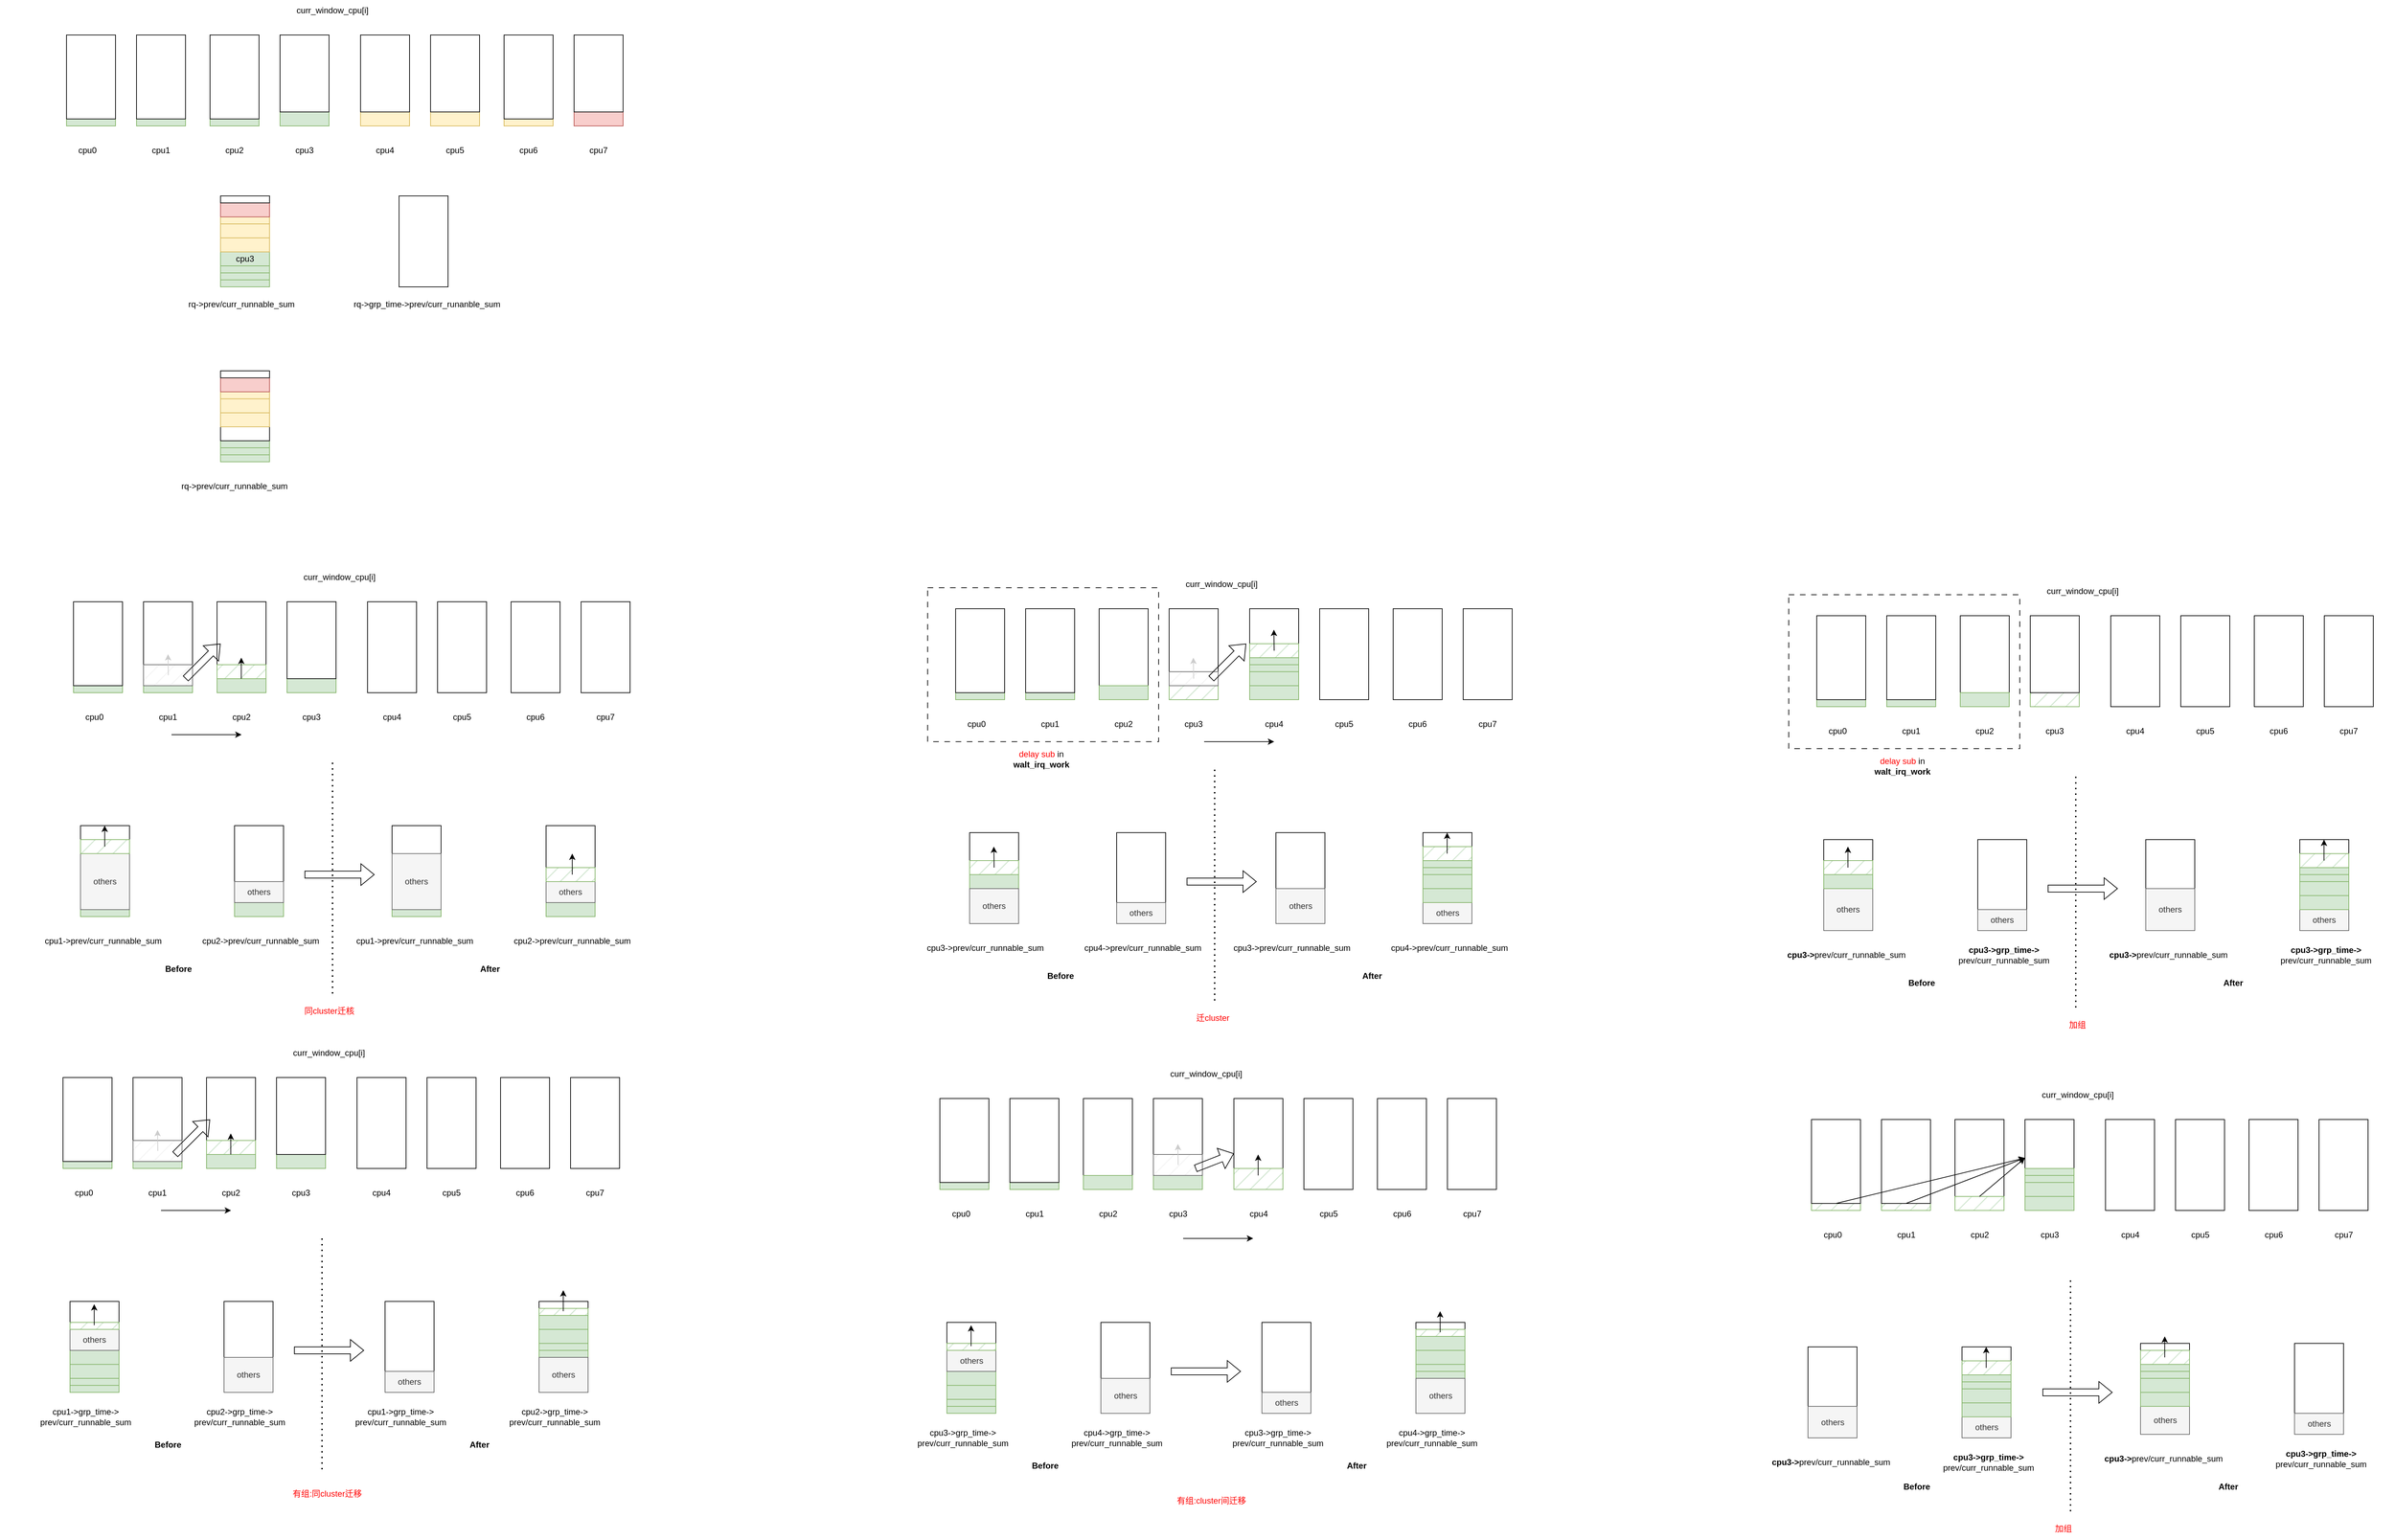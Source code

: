 <mxfile version="20.8.16" type="device"><diagram name="Page-1" id="lOAFOd1-fozZpCtmMpMY"><mxGraphModel dx="2216" dy="804" grid="1" gridSize="10" guides="1" tooltips="1" connect="1" arrows="1" fold="1" page="1" pageScale="1" pageWidth="850" pageHeight="1100" math="0" shadow="0"><root><mxCell id="0"/><mxCell id="1" parent="0"/><mxCell id="6wMIWC0jC4XqPBzqotyq-447" value="" style="rounded=0;whiteSpace=wrap;html=1;fillStyle=auto;dashed=1;dashPattern=8 8;" vertex="1" parent="1"><mxGeometry x="2490" y="1100" width="330" height="220" as="geometry"/></mxCell><mxCell id="6wMIWC0jC4XqPBzqotyq-448" value="&lt;font color=&quot;#ff0000&quot;&gt;delay sub&lt;/font&gt; in &lt;b&gt;walt_irq_work&lt;/b&gt;" style="text;html=1;strokeColor=none;fillColor=none;align=center;verticalAlign=middle;whiteSpace=wrap;rounded=0;" vertex="1" parent="1"><mxGeometry x="2590" y="1330" width="125" height="30" as="geometry"/></mxCell><mxCell id="6wMIWC0jC4XqPBzqotyq-186" value="" style="rounded=0;whiteSpace=wrap;html=1;fillStyle=auto;dashed=1;dashPattern=8 8;" vertex="1" parent="1"><mxGeometry x="1260" y="1090" width="330" height="220" as="geometry"/></mxCell><mxCell id="6wMIWC0jC4XqPBzqotyq-166" value="" style="rounded=0;whiteSpace=wrap;html=1;" vertex="1" parent="1"><mxGeometry x="1320" y="1440" width="70" height="130" as="geometry"/></mxCell><mxCell id="6wMIWC0jC4XqPBzqotyq-59" value="" style="rounded=0;whiteSpace=wrap;html=1;" vertex="1" parent="1"><mxGeometry x="245" y="1110" width="70" height="120" as="geometry"/></mxCell><mxCell id="6wMIWC0jC4XqPBzqotyq-80" value="" style="rounded=0;whiteSpace=wrap;html=1;fillColor=#d5e8d4;strokeColor=#82b366;fillStyle=hatch;" vertex="1" parent="1"><mxGeometry x="245" y="1200" width="70" height="30" as="geometry"/></mxCell><mxCell id="6wMIWC0jC4XqPBzqotyq-5" value="" style="rounded=0;whiteSpace=wrap;html=1;fillColor=#d5e8d4;strokeColor=#82b366;" vertex="1" parent="1"><mxGeometry x="30" y="420" width="70" height="10" as="geometry"/></mxCell><mxCell id="6wMIWC0jC4XqPBzqotyq-6" value="" style="rounded=0;whiteSpace=wrap;html=1;" vertex="1" parent="1"><mxGeometry x="30" y="300" width="70" height="120" as="geometry"/></mxCell><mxCell id="6wMIWC0jC4XqPBzqotyq-7" value="" style="rounded=0;whiteSpace=wrap;html=1;fillColor=#d5e8d4;strokeColor=#82b366;" vertex="1" parent="1"><mxGeometry x="130" y="420" width="70" height="10" as="geometry"/></mxCell><mxCell id="6wMIWC0jC4XqPBzqotyq-8" value="" style="rounded=0;whiteSpace=wrap;html=1;" vertex="1" parent="1"><mxGeometry x="130" y="300" width="70" height="120" as="geometry"/></mxCell><mxCell id="6wMIWC0jC4XqPBzqotyq-9" value="" style="rounded=0;whiteSpace=wrap;html=1;fillColor=#d5e8d4;strokeColor=#82b366;" vertex="1" parent="1"><mxGeometry x="235" y="420" width="70" height="10" as="geometry"/></mxCell><mxCell id="6wMIWC0jC4XqPBzqotyq-10" value="" style="rounded=0;whiteSpace=wrap;html=1;" vertex="1" parent="1"><mxGeometry x="235" y="300" width="70" height="120" as="geometry"/></mxCell><mxCell id="6wMIWC0jC4XqPBzqotyq-11" value="" style="rounded=0;whiteSpace=wrap;html=1;fillColor=#d5e8d4;strokeColor=#82b366;" vertex="1" parent="1"><mxGeometry x="335" y="410" width="70" height="20" as="geometry"/></mxCell><mxCell id="6wMIWC0jC4XqPBzqotyq-12" value="" style="rounded=0;whiteSpace=wrap;html=1;" vertex="1" parent="1"><mxGeometry x="335" y="300" width="70" height="110" as="geometry"/></mxCell><mxCell id="6wMIWC0jC4XqPBzqotyq-13" value="" style="rounded=0;whiteSpace=wrap;html=1;fillColor=#fff2cc;strokeColor=#d6b656;" vertex="1" parent="1"><mxGeometry x="450" y="410" width="70" height="20" as="geometry"/></mxCell><mxCell id="6wMIWC0jC4XqPBzqotyq-14" value="" style="rounded=0;whiteSpace=wrap;html=1;" vertex="1" parent="1"><mxGeometry x="450" y="300" width="70" height="110" as="geometry"/></mxCell><mxCell id="6wMIWC0jC4XqPBzqotyq-15" value="" style="rounded=0;whiteSpace=wrap;html=1;fillColor=#fff2cc;strokeColor=#d6b656;" vertex="1" parent="1"><mxGeometry x="550" y="410" width="70" height="20" as="geometry"/></mxCell><mxCell id="6wMIWC0jC4XqPBzqotyq-16" value="" style="rounded=0;whiteSpace=wrap;html=1;" vertex="1" parent="1"><mxGeometry x="550" y="300" width="70" height="110" as="geometry"/></mxCell><mxCell id="6wMIWC0jC4XqPBzqotyq-17" value="" style="rounded=0;whiteSpace=wrap;html=1;fillColor=#fff2cc;strokeColor=#d6b656;" vertex="1" parent="1"><mxGeometry x="655" y="420" width="70" height="10" as="geometry"/></mxCell><mxCell id="6wMIWC0jC4XqPBzqotyq-18" value="" style="rounded=0;whiteSpace=wrap;html=1;" vertex="1" parent="1"><mxGeometry x="655" y="300" width="70" height="120" as="geometry"/></mxCell><mxCell id="6wMIWC0jC4XqPBzqotyq-19" value="" style="rounded=0;whiteSpace=wrap;html=1;fillColor=#f8cecc;strokeColor=#b85450;" vertex="1" parent="1"><mxGeometry x="755" y="410" width="70" height="20" as="geometry"/></mxCell><mxCell id="6wMIWC0jC4XqPBzqotyq-20" value="" style="rounded=0;whiteSpace=wrap;html=1;" vertex="1" parent="1"><mxGeometry x="755" y="300" width="70" height="110" as="geometry"/></mxCell><mxCell id="6wMIWC0jC4XqPBzqotyq-21" value="curr_window_cpu[i]" style="text;html=1;strokeColor=none;fillColor=none;align=center;verticalAlign=middle;whiteSpace=wrap;rounded=0;" vertex="1" parent="1"><mxGeometry x="350" y="250" width="120" height="30" as="geometry"/></mxCell><mxCell id="6wMIWC0jC4XqPBzqotyq-22" value="cpu0" style="text;html=1;strokeColor=none;fillColor=none;align=center;verticalAlign=middle;whiteSpace=wrap;rounded=0;" vertex="1" parent="1"><mxGeometry x="30" y="450" width="60" height="30" as="geometry"/></mxCell><mxCell id="6wMIWC0jC4XqPBzqotyq-23" value="cpu1" style="text;html=1;strokeColor=none;fillColor=none;align=center;verticalAlign=middle;whiteSpace=wrap;rounded=0;" vertex="1" parent="1"><mxGeometry x="135" y="450" width="60" height="30" as="geometry"/></mxCell><mxCell id="6wMIWC0jC4XqPBzqotyq-24" value="cpu2" style="text;html=1;strokeColor=none;fillColor=none;align=center;verticalAlign=middle;whiteSpace=wrap;rounded=0;" vertex="1" parent="1"><mxGeometry x="240" y="450" width="60" height="30" as="geometry"/></mxCell><mxCell id="6wMIWC0jC4XqPBzqotyq-25" value="cpu3" style="text;html=1;strokeColor=none;fillColor=none;align=center;verticalAlign=middle;whiteSpace=wrap;rounded=0;" vertex="1" parent="1"><mxGeometry x="340" y="450" width="60" height="30" as="geometry"/></mxCell><mxCell id="6wMIWC0jC4XqPBzqotyq-26" value="cpu4" style="text;html=1;strokeColor=none;fillColor=none;align=center;verticalAlign=middle;whiteSpace=wrap;rounded=0;" vertex="1" parent="1"><mxGeometry x="455" y="450" width="60" height="30" as="geometry"/></mxCell><mxCell id="6wMIWC0jC4XqPBzqotyq-27" value="cpu5" style="text;html=1;strokeColor=none;fillColor=none;align=center;verticalAlign=middle;whiteSpace=wrap;rounded=0;" vertex="1" parent="1"><mxGeometry x="555" y="450" width="60" height="30" as="geometry"/></mxCell><mxCell id="6wMIWC0jC4XqPBzqotyq-28" value="cpu6" style="text;html=1;strokeColor=none;fillColor=none;align=center;verticalAlign=middle;whiteSpace=wrap;rounded=0;" vertex="1" parent="1"><mxGeometry x="660" y="450" width="60" height="30" as="geometry"/></mxCell><mxCell id="6wMIWC0jC4XqPBzqotyq-29" value="cpu7" style="text;html=1;strokeColor=none;fillColor=none;align=center;verticalAlign=middle;whiteSpace=wrap;rounded=0;" vertex="1" parent="1"><mxGeometry x="760" y="450" width="60" height="30" as="geometry"/></mxCell><mxCell id="6wMIWC0jC4XqPBzqotyq-30" value="" style="rounded=0;whiteSpace=wrap;html=1;fillColor=#d5e8d4;strokeColor=#82b366;" vertex="1" parent="1"><mxGeometry x="250" y="650" width="70" height="10" as="geometry"/></mxCell><mxCell id="6wMIWC0jC4XqPBzqotyq-32" value="" style="rounded=0;whiteSpace=wrap;html=1;fillColor=#d5e8d4;strokeColor=#82b366;" vertex="1" parent="1"><mxGeometry x="250" y="640" width="70" height="10" as="geometry"/></mxCell><mxCell id="6wMIWC0jC4XqPBzqotyq-33" value="" style="rounded=0;whiteSpace=wrap;html=1;fillColor=#d5e8d4;strokeColor=#82b366;" vertex="1" parent="1"><mxGeometry x="250" y="630" width="70" height="10" as="geometry"/></mxCell><mxCell id="6wMIWC0jC4XqPBzqotyq-34" value="cpu3" style="rounded=0;whiteSpace=wrap;html=1;fillColor=#d5e8d4;strokeColor=#82b366;" vertex="1" parent="1"><mxGeometry x="250" y="610" width="70" height="20" as="geometry"/></mxCell><mxCell id="6wMIWC0jC4XqPBzqotyq-35" value="" style="rounded=0;whiteSpace=wrap;html=1;fillColor=#fff2cc;strokeColor=#d6b656;" vertex="1" parent="1"><mxGeometry x="250" y="590" width="70" height="20" as="geometry"/></mxCell><mxCell id="6wMIWC0jC4XqPBzqotyq-36" value="" style="rounded=0;whiteSpace=wrap;html=1;fillColor=#fff2cc;strokeColor=#d6b656;" vertex="1" parent="1"><mxGeometry x="250" y="570" width="70" height="20" as="geometry"/></mxCell><mxCell id="6wMIWC0jC4XqPBzqotyq-37" value="" style="rounded=0;whiteSpace=wrap;html=1;fillColor=#fff2cc;strokeColor=#d6b656;" vertex="1" parent="1"><mxGeometry x="250" y="560" width="70" height="10" as="geometry"/></mxCell><mxCell id="6wMIWC0jC4XqPBzqotyq-38" value="" style="rounded=0;whiteSpace=wrap;html=1;fillColor=#f8cecc;strokeColor=#b85450;" vertex="1" parent="1"><mxGeometry x="250" y="540" width="70" height="20" as="geometry"/></mxCell><mxCell id="6wMIWC0jC4XqPBzqotyq-39" value="" style="rounded=0;whiteSpace=wrap;html=1;" vertex="1" parent="1"><mxGeometry x="250" y="530" width="70" height="10" as="geometry"/></mxCell><mxCell id="6wMIWC0jC4XqPBzqotyq-40" value="rq-&amp;gt;prev/curr_runnable_sum" style="text;html=1;strokeColor=none;fillColor=none;align=center;verticalAlign=middle;whiteSpace=wrap;rounded=0;" vertex="1" parent="1"><mxGeometry x="190" y="670" width="180" height="30" as="geometry"/></mxCell><mxCell id="6wMIWC0jC4XqPBzqotyq-41" value="" style="rounded=0;whiteSpace=wrap;html=1;fillColor=#d5e8d4;strokeColor=#82b366;" vertex="1" parent="1"><mxGeometry x="250" y="900" width="70" height="10" as="geometry"/></mxCell><mxCell id="6wMIWC0jC4XqPBzqotyq-42" value="" style="rounded=0;whiteSpace=wrap;html=1;fillColor=#d5e8d4;strokeColor=#82b366;" vertex="1" parent="1"><mxGeometry x="250" y="890" width="70" height="10" as="geometry"/></mxCell><mxCell id="6wMIWC0jC4XqPBzqotyq-43" value="" style="rounded=0;whiteSpace=wrap;html=1;fillColor=#d5e8d4;strokeColor=#82b366;" vertex="1" parent="1"><mxGeometry x="250" y="880" width="70" height="10" as="geometry"/></mxCell><mxCell id="6wMIWC0jC4XqPBzqotyq-44" value="" style="rounded=0;whiteSpace=wrap;html=1;" vertex="1" parent="1"><mxGeometry x="250" y="860" width="70" height="20" as="geometry"/></mxCell><mxCell id="6wMIWC0jC4XqPBzqotyq-45" value="" style="rounded=0;whiteSpace=wrap;html=1;fillColor=#fff2cc;strokeColor=#d6b656;" vertex="1" parent="1"><mxGeometry x="250" y="840" width="70" height="20" as="geometry"/></mxCell><mxCell id="6wMIWC0jC4XqPBzqotyq-46" value="" style="rounded=0;whiteSpace=wrap;html=1;fillColor=#fff2cc;strokeColor=#d6b656;" vertex="1" parent="1"><mxGeometry x="250" y="820" width="70" height="20" as="geometry"/></mxCell><mxCell id="6wMIWC0jC4XqPBzqotyq-47" value="" style="rounded=0;whiteSpace=wrap;html=1;fillColor=#fff2cc;strokeColor=#d6b656;" vertex="1" parent="1"><mxGeometry x="250" y="810" width="70" height="10" as="geometry"/></mxCell><mxCell id="6wMIWC0jC4XqPBzqotyq-48" value="" style="rounded=0;whiteSpace=wrap;html=1;fillColor=#f8cecc;strokeColor=#b85450;" vertex="1" parent="1"><mxGeometry x="250" y="790" width="70" height="20" as="geometry"/></mxCell><mxCell id="6wMIWC0jC4XqPBzqotyq-49" value="" style="rounded=0;whiteSpace=wrap;html=1;" vertex="1" parent="1"><mxGeometry x="250" y="780" width="70" height="10" as="geometry"/></mxCell><mxCell id="6wMIWC0jC4XqPBzqotyq-51" value="" style="rounded=0;whiteSpace=wrap;html=1;" vertex="1" parent="1"><mxGeometry x="505" y="530" width="70" height="130" as="geometry"/></mxCell><mxCell id="6wMIWC0jC4XqPBzqotyq-52" value="rq-&amp;gt;grp_time-&amp;gt;prev/curr_runanble_sum" style="text;html=1;strokeColor=none;fillColor=none;align=center;verticalAlign=middle;whiteSpace=wrap;rounded=0;" vertex="1" parent="1"><mxGeometry x="430" y="670" width="230" height="30" as="geometry"/></mxCell><mxCell id="6wMIWC0jC4XqPBzqotyq-53" value="rq-&amp;gt;prev/curr_runnable_sum" style="text;html=1;strokeColor=none;fillColor=none;align=center;verticalAlign=middle;whiteSpace=wrap;rounded=0;" vertex="1" parent="1"><mxGeometry x="180" y="930" width="180" height="30" as="geometry"/></mxCell><mxCell id="6wMIWC0jC4XqPBzqotyq-54" value="" style="rounded=0;whiteSpace=wrap;html=1;fillColor=#d5e8d4;strokeColor=#82b366;" vertex="1" parent="1"><mxGeometry x="40" y="1230" width="70" height="10" as="geometry"/></mxCell><mxCell id="6wMIWC0jC4XqPBzqotyq-55" value="" style="rounded=0;whiteSpace=wrap;html=1;" vertex="1" parent="1"><mxGeometry x="40" y="1110" width="70" height="120" as="geometry"/></mxCell><mxCell id="6wMIWC0jC4XqPBzqotyq-56" value="" style="rounded=0;whiteSpace=wrap;html=1;fillColor=#d5e8d4;strokeColor=#82b366;" vertex="1" parent="1"><mxGeometry x="140" y="1230" width="70" height="10" as="geometry"/></mxCell><mxCell id="6wMIWC0jC4XqPBzqotyq-57" value="" style="rounded=0;whiteSpace=wrap;html=1;" vertex="1" parent="1"><mxGeometry x="140" y="1110" width="70" height="120" as="geometry"/></mxCell><mxCell id="6wMIWC0jC4XqPBzqotyq-58" value="" style="rounded=0;whiteSpace=wrap;html=1;fillColor=#d5e8d4;strokeColor=#82b366;" vertex="1" parent="1"><mxGeometry x="245" y="1220" width="70" height="20" as="geometry"/></mxCell><mxCell id="6wMIWC0jC4XqPBzqotyq-60" value="" style="rounded=0;whiteSpace=wrap;html=1;fillColor=#d5e8d4;strokeColor=#82b366;" vertex="1" parent="1"><mxGeometry x="345" y="1220" width="70" height="20" as="geometry"/></mxCell><mxCell id="6wMIWC0jC4XqPBzqotyq-61" value="" style="rounded=0;whiteSpace=wrap;html=1;" vertex="1" parent="1"><mxGeometry x="345" y="1110" width="70" height="110" as="geometry"/></mxCell><mxCell id="6wMIWC0jC4XqPBzqotyq-63" value="" style="rounded=0;whiteSpace=wrap;html=1;" vertex="1" parent="1"><mxGeometry x="460" y="1110" width="70" height="130" as="geometry"/></mxCell><mxCell id="6wMIWC0jC4XqPBzqotyq-65" value="" style="rounded=0;whiteSpace=wrap;html=1;" vertex="1" parent="1"><mxGeometry x="560" y="1110" width="70" height="130" as="geometry"/></mxCell><mxCell id="6wMIWC0jC4XqPBzqotyq-67" value="" style="rounded=0;whiteSpace=wrap;html=1;" vertex="1" parent="1"><mxGeometry x="665" y="1110" width="70" height="130" as="geometry"/></mxCell><mxCell id="6wMIWC0jC4XqPBzqotyq-69" value="" style="rounded=0;whiteSpace=wrap;html=1;" vertex="1" parent="1"><mxGeometry x="765" y="1110" width="70" height="130" as="geometry"/></mxCell><mxCell id="6wMIWC0jC4XqPBzqotyq-70" value="curr_window_cpu[i]" style="text;html=1;strokeColor=none;fillColor=none;align=center;verticalAlign=middle;whiteSpace=wrap;rounded=0;" vertex="1" parent="1"><mxGeometry x="360" y="1060" width="120" height="30" as="geometry"/></mxCell><mxCell id="6wMIWC0jC4XqPBzqotyq-71" value="cpu0" style="text;html=1;strokeColor=none;fillColor=none;align=center;verticalAlign=middle;whiteSpace=wrap;rounded=0;" vertex="1" parent="1"><mxGeometry x="40" y="1260" width="60" height="30" as="geometry"/></mxCell><mxCell id="6wMIWC0jC4XqPBzqotyq-72" value="cpu1" style="text;html=1;strokeColor=none;fillColor=none;align=center;verticalAlign=middle;whiteSpace=wrap;rounded=0;" vertex="1" parent="1"><mxGeometry x="145" y="1260" width="60" height="30" as="geometry"/></mxCell><mxCell id="6wMIWC0jC4XqPBzqotyq-74" value="cpu3" style="text;html=1;strokeColor=none;fillColor=none;align=center;verticalAlign=middle;whiteSpace=wrap;rounded=0;" vertex="1" parent="1"><mxGeometry x="350" y="1260" width="60" height="30" as="geometry"/></mxCell><mxCell id="6wMIWC0jC4XqPBzqotyq-75" value="cpu4" style="text;html=1;strokeColor=none;fillColor=none;align=center;verticalAlign=middle;whiteSpace=wrap;rounded=0;" vertex="1" parent="1"><mxGeometry x="465" y="1260" width="60" height="30" as="geometry"/></mxCell><mxCell id="6wMIWC0jC4XqPBzqotyq-76" value="cpu5" style="text;html=1;strokeColor=none;fillColor=none;align=center;verticalAlign=middle;whiteSpace=wrap;rounded=0;" vertex="1" parent="1"><mxGeometry x="565" y="1260" width="60" height="30" as="geometry"/></mxCell><mxCell id="6wMIWC0jC4XqPBzqotyq-77" value="cpu6" style="text;html=1;strokeColor=none;fillColor=none;align=center;verticalAlign=middle;whiteSpace=wrap;rounded=0;" vertex="1" parent="1"><mxGeometry x="670" y="1260" width="60" height="30" as="geometry"/></mxCell><mxCell id="6wMIWC0jC4XqPBzqotyq-78" value="cpu7" style="text;html=1;strokeColor=none;fillColor=none;align=center;verticalAlign=middle;whiteSpace=wrap;rounded=0;" vertex="1" parent="1"><mxGeometry x="770" y="1260" width="60" height="30" as="geometry"/></mxCell><mxCell id="6wMIWC0jC4XqPBzqotyq-79" value="" style="rounded=0;whiteSpace=wrap;html=1;fillColor=#f5f5f5;strokeColor=#666666;fillStyle=hatch;fontColor=#333333;" vertex="1" parent="1"><mxGeometry x="140" y="1200" width="70" height="30" as="geometry"/></mxCell><mxCell id="6wMIWC0jC4XqPBzqotyq-81" value="" style="endArrow=classic;html=1;rounded=0;" edge="1" parent="1"><mxGeometry width="50" height="50" relative="1" as="geometry"><mxPoint x="180" y="1300" as="sourcePoint"/><mxPoint x="280" y="1300" as="targetPoint"/></mxGeometry></mxCell><mxCell id="6wMIWC0jC4XqPBzqotyq-82" value="" style="endArrow=classic;html=1;rounded=0;" edge="1" parent="1"><mxGeometry width="50" height="50" relative="1" as="geometry"><mxPoint x="279.66" y="1220" as="sourcePoint"/><mxPoint x="279.66" y="1190" as="targetPoint"/></mxGeometry></mxCell><mxCell id="6wMIWC0jC4XqPBzqotyq-85" value="" style="rounded=0;whiteSpace=wrap;html=1;" vertex="1" parent="1"><mxGeometry x="50" y="1430" width="70" height="130" as="geometry"/></mxCell><mxCell id="6wMIWC0jC4XqPBzqotyq-86" value="cpu1-&amp;gt;prev/curr_runnable_sum" style="text;html=1;strokeColor=none;fillColor=none;align=center;verticalAlign=middle;whiteSpace=wrap;rounded=0;" vertex="1" parent="1"><mxGeometry x="-10" y="1580" width="185" height="30" as="geometry"/></mxCell><mxCell id="6wMIWC0jC4XqPBzqotyq-87" value="" style="rounded=0;whiteSpace=wrap;html=1;" vertex="1" parent="1"><mxGeometry x="270" y="1430" width="70" height="130" as="geometry"/></mxCell><mxCell id="6wMIWC0jC4XqPBzqotyq-88" value="cpu2-&amp;gt;prev/curr_runnable_sum" style="text;html=1;strokeColor=none;fillColor=none;align=center;verticalAlign=middle;whiteSpace=wrap;rounded=0;" vertex="1" parent="1"><mxGeometry x="210" y="1580" width="195" height="30" as="geometry"/></mxCell><mxCell id="6wMIWC0jC4XqPBzqotyq-89" value="" style="rounded=0;whiteSpace=wrap;html=1;fillColor=#d5e8d4;strokeColor=#82b366;" vertex="1" parent="1"><mxGeometry x="50" y="1550" width="70" height="10" as="geometry"/></mxCell><mxCell id="6wMIWC0jC4XqPBzqotyq-92" value="" style="rounded=0;whiteSpace=wrap;html=1;fillColor=#d5e8d4;strokeColor=#82b366;" vertex="1" parent="1"><mxGeometry x="270" y="1540" width="70" height="20" as="geometry"/></mxCell><mxCell id="6wMIWC0jC4XqPBzqotyq-93" value="others" style="rounded=0;whiteSpace=wrap;html=1;fillColor=#f5f5f5;strokeColor=#666666;fillStyle=auto;fontColor=#333333;" vertex="1" parent="1"><mxGeometry x="50" y="1470" width="70" height="80" as="geometry"/></mxCell><mxCell id="6wMIWC0jC4XqPBzqotyq-94" value="others" style="rounded=0;whiteSpace=wrap;html=1;fillColor=#f5f5f5;strokeColor=#666666;fillStyle=auto;fontColor=#333333;" vertex="1" parent="1"><mxGeometry x="270" y="1510" width="70" height="30" as="geometry"/></mxCell><mxCell id="6wMIWC0jC4XqPBzqotyq-95" value="&lt;b&gt;Before&lt;/b&gt;" style="text;html=1;strokeColor=none;fillColor=none;align=center;verticalAlign=middle;whiteSpace=wrap;rounded=0;" vertex="1" parent="1"><mxGeometry x="130" y="1620" width="120" height="30" as="geometry"/></mxCell><mxCell id="6wMIWC0jC4XqPBzqotyq-96" value="" style="rounded=0;whiteSpace=wrap;html=1;fillColor=#d5e8d4;strokeColor=#82b366;fillStyle=hatch;" vertex="1" parent="1"><mxGeometry x="50" y="1450" width="70" height="20" as="geometry"/></mxCell><mxCell id="6wMIWC0jC4XqPBzqotyq-97" value="" style="rounded=0;whiteSpace=wrap;html=1;" vertex="1" parent="1"><mxGeometry x="495" y="1430" width="70" height="130" as="geometry"/></mxCell><mxCell id="6wMIWC0jC4XqPBzqotyq-98" value="cpu1-&amp;gt;prev/curr_runnable_sum" style="text;html=1;strokeColor=none;fillColor=none;align=center;verticalAlign=middle;whiteSpace=wrap;rounded=0;" vertex="1" parent="1"><mxGeometry x="435" y="1580" width="185" height="30" as="geometry"/></mxCell><mxCell id="6wMIWC0jC4XqPBzqotyq-99" value="" style="rounded=0;whiteSpace=wrap;html=1;" vertex="1" parent="1"><mxGeometry x="715" y="1430" width="70" height="130" as="geometry"/></mxCell><mxCell id="6wMIWC0jC4XqPBzqotyq-100" value="cpu2-&amp;gt;prev/curr_runnable_sum" style="text;html=1;strokeColor=none;fillColor=none;align=center;verticalAlign=middle;whiteSpace=wrap;rounded=0;" vertex="1" parent="1"><mxGeometry x="655" y="1580" width="195" height="30" as="geometry"/></mxCell><mxCell id="6wMIWC0jC4XqPBzqotyq-101" value="" style="rounded=0;whiteSpace=wrap;html=1;fillColor=#d5e8d4;strokeColor=#82b366;" vertex="1" parent="1"><mxGeometry x="495" y="1550" width="70" height="10" as="geometry"/></mxCell><mxCell id="6wMIWC0jC4XqPBzqotyq-102" value="" style="rounded=0;whiteSpace=wrap;html=1;fillColor=#d5e8d4;strokeColor=#82b366;" vertex="1" parent="1"><mxGeometry x="715" y="1540" width="70" height="20" as="geometry"/></mxCell><mxCell id="6wMIWC0jC4XqPBzqotyq-103" value="others" style="rounded=0;whiteSpace=wrap;html=1;fillColor=#f5f5f5;strokeColor=#666666;fillStyle=auto;fontColor=#333333;" vertex="1" parent="1"><mxGeometry x="495" y="1470" width="70" height="80" as="geometry"/></mxCell><mxCell id="6wMIWC0jC4XqPBzqotyq-104" value="others" style="rounded=0;whiteSpace=wrap;html=1;fillColor=#f5f5f5;strokeColor=#666666;fillStyle=auto;fontColor=#333333;" vertex="1" parent="1"><mxGeometry x="715" y="1510" width="70" height="30" as="geometry"/></mxCell><mxCell id="6wMIWC0jC4XqPBzqotyq-105" value="&lt;b&gt;After&lt;/b&gt;" style="text;html=1;strokeColor=none;fillColor=none;align=center;verticalAlign=middle;whiteSpace=wrap;rounded=0;" vertex="1" parent="1"><mxGeometry x="575" y="1620" width="120" height="30" as="geometry"/></mxCell><mxCell id="6wMIWC0jC4XqPBzqotyq-106" value="" style="rounded=0;whiteSpace=wrap;html=1;fillColor=#d5e8d4;strokeColor=#82b366;fillStyle=hatch;" vertex="1" parent="1"><mxGeometry x="715" y="1490" width="70" height="20" as="geometry"/></mxCell><mxCell id="6wMIWC0jC4XqPBzqotyq-107" value="" style="endArrow=classic;html=1;rounded=0;" edge="1" parent="1"><mxGeometry width="50" height="50" relative="1" as="geometry"><mxPoint x="84.58" y="1460" as="sourcePoint"/><mxPoint x="84.58" y="1430" as="targetPoint"/></mxGeometry></mxCell><mxCell id="6wMIWC0jC4XqPBzqotyq-108" value="" style="endArrow=classic;html=1;rounded=0;" edge="1" parent="1"><mxGeometry width="50" height="50" relative="1" as="geometry"><mxPoint x="752.42" y="1500" as="sourcePoint"/><mxPoint x="752.42" y="1470" as="targetPoint"/></mxGeometry></mxCell><mxCell id="6wMIWC0jC4XqPBzqotyq-109" value="" style="endArrow=none;dashed=1;html=1;dashPattern=1 3;strokeWidth=2;rounded=0;" edge="1" parent="1"><mxGeometry width="50" height="50" relative="1" as="geometry"><mxPoint x="410" y="1670" as="sourcePoint"/><mxPoint x="410" y="1340" as="targetPoint"/></mxGeometry></mxCell><mxCell id="6wMIWC0jC4XqPBzqotyq-110" value="" style="shape=flexArrow;endArrow=classic;html=1;rounded=0;" edge="1" parent="1"><mxGeometry width="50" height="50" relative="1" as="geometry"><mxPoint x="370" y="1500" as="sourcePoint"/><mxPoint x="470" y="1500" as="targetPoint"/></mxGeometry></mxCell><mxCell id="6wMIWC0jC4XqPBzqotyq-111" value="cpu2" style="text;html=1;strokeColor=none;fillColor=none;align=center;verticalAlign=middle;whiteSpace=wrap;rounded=0;" vertex="1" parent="1"><mxGeometry x="250" y="1260" width="60" height="30" as="geometry"/></mxCell><mxCell id="6wMIWC0jC4XqPBzqotyq-112" value="" style="rounded=0;whiteSpace=wrap;html=1;" vertex="1" parent="1"><mxGeometry x="1505" y="1120" width="70" height="110" as="geometry"/></mxCell><mxCell id="6wMIWC0jC4XqPBzqotyq-114" value="" style="rounded=0;whiteSpace=wrap;html=1;fillColor=#d5e8d4;strokeColor=#82b366;fillStyle=auto;" vertex="1" parent="1"><mxGeometry x="1300" y="1240" width="70" height="10" as="geometry"/></mxCell><mxCell id="6wMIWC0jC4XqPBzqotyq-115" value="" style="rounded=0;whiteSpace=wrap;html=1;" vertex="1" parent="1"><mxGeometry x="1300" y="1120" width="70" height="120" as="geometry"/></mxCell><mxCell id="6wMIWC0jC4XqPBzqotyq-116" value="" style="rounded=0;whiteSpace=wrap;html=1;fillColor=#d5e8d4;strokeColor=#82b366;fillStyle=auto;" vertex="1" parent="1"><mxGeometry x="1400" y="1240" width="70" height="10" as="geometry"/></mxCell><mxCell id="6wMIWC0jC4XqPBzqotyq-117" value="" style="rounded=0;whiteSpace=wrap;html=1;" vertex="1" parent="1"><mxGeometry x="1400" y="1120" width="70" height="120" as="geometry"/></mxCell><mxCell id="6wMIWC0jC4XqPBzqotyq-118" value="" style="rounded=0;whiteSpace=wrap;html=1;fillColor=#d5e8d4;strokeColor=#82b366;fillStyle=auto;" vertex="1" parent="1"><mxGeometry x="1505" y="1230" width="70" height="20" as="geometry"/></mxCell><mxCell id="6wMIWC0jC4XqPBzqotyq-119" value="" style="rounded=0;whiteSpace=wrap;html=1;fillColor=#d5e8d4;strokeColor=#82b366;fillStyle=hatch;" vertex="1" parent="1"><mxGeometry x="1605" y="1230" width="70" height="20" as="geometry"/></mxCell><mxCell id="6wMIWC0jC4XqPBzqotyq-120" value="" style="rounded=0;whiteSpace=wrap;html=1;" vertex="1" parent="1"><mxGeometry x="1605" y="1120" width="70" height="110" as="geometry"/></mxCell><mxCell id="6wMIWC0jC4XqPBzqotyq-121" value="" style="rounded=0;whiteSpace=wrap;html=1;" vertex="1" parent="1"><mxGeometry x="1720" y="1120" width="70" height="130" as="geometry"/></mxCell><mxCell id="6wMIWC0jC4XqPBzqotyq-122" value="" style="rounded=0;whiteSpace=wrap;html=1;" vertex="1" parent="1"><mxGeometry x="1820" y="1120" width="70" height="130" as="geometry"/></mxCell><mxCell id="6wMIWC0jC4XqPBzqotyq-123" value="" style="rounded=0;whiteSpace=wrap;html=1;" vertex="1" parent="1"><mxGeometry x="1925" y="1120" width="70" height="130" as="geometry"/></mxCell><mxCell id="6wMIWC0jC4XqPBzqotyq-124" value="" style="rounded=0;whiteSpace=wrap;html=1;" vertex="1" parent="1"><mxGeometry x="2025" y="1120" width="70" height="130" as="geometry"/></mxCell><mxCell id="6wMIWC0jC4XqPBzqotyq-125" value="curr_window_cpu[i]" style="text;html=1;strokeColor=none;fillColor=none;align=center;verticalAlign=middle;whiteSpace=wrap;rounded=0;" vertex="1" parent="1"><mxGeometry x="1620" y="1070" width="120" height="30" as="geometry"/></mxCell><mxCell id="6wMIWC0jC4XqPBzqotyq-126" value="cpu0" style="text;html=1;strokeColor=none;fillColor=none;align=center;verticalAlign=middle;whiteSpace=wrap;rounded=0;" vertex="1" parent="1"><mxGeometry x="1300" y="1270" width="60" height="30" as="geometry"/></mxCell><mxCell id="6wMIWC0jC4XqPBzqotyq-127" value="cpu1" style="text;html=1;strokeColor=none;fillColor=none;align=center;verticalAlign=middle;whiteSpace=wrap;rounded=0;" vertex="1" parent="1"><mxGeometry x="1405" y="1270" width="60" height="30" as="geometry"/></mxCell><mxCell id="6wMIWC0jC4XqPBzqotyq-128" value="cpu3" style="text;html=1;strokeColor=none;fillColor=none;align=center;verticalAlign=middle;whiteSpace=wrap;rounded=0;" vertex="1" parent="1"><mxGeometry x="1610" y="1270" width="60" height="30" as="geometry"/></mxCell><mxCell id="6wMIWC0jC4XqPBzqotyq-129" value="cpu4" style="text;html=1;strokeColor=none;fillColor=none;align=center;verticalAlign=middle;whiteSpace=wrap;rounded=0;" vertex="1" parent="1"><mxGeometry x="1725" y="1270" width="60" height="30" as="geometry"/></mxCell><mxCell id="6wMIWC0jC4XqPBzqotyq-130" value="cpu5" style="text;html=1;strokeColor=none;fillColor=none;align=center;verticalAlign=middle;whiteSpace=wrap;rounded=0;" vertex="1" parent="1"><mxGeometry x="1825" y="1270" width="60" height="30" as="geometry"/></mxCell><mxCell id="6wMIWC0jC4XqPBzqotyq-131" value="cpu6" style="text;html=1;strokeColor=none;fillColor=none;align=center;verticalAlign=middle;whiteSpace=wrap;rounded=0;" vertex="1" parent="1"><mxGeometry x="1930" y="1270" width="60" height="30" as="geometry"/></mxCell><mxCell id="6wMIWC0jC4XqPBzqotyq-132" value="cpu7" style="text;html=1;strokeColor=none;fillColor=none;align=center;verticalAlign=middle;whiteSpace=wrap;rounded=0;" vertex="1" parent="1"><mxGeometry x="2030" y="1270" width="60" height="30" as="geometry"/></mxCell><mxCell id="6wMIWC0jC4XqPBzqotyq-134" value="" style="endArrow=classic;html=1;rounded=0;" edge="1" parent="1"><mxGeometry width="50" height="50" relative="1" as="geometry"><mxPoint x="1655" y="1310" as="sourcePoint"/><mxPoint x="1755" y="1310" as="targetPoint"/></mxGeometry></mxCell><mxCell id="6wMIWC0jC4XqPBzqotyq-137" value="cpu3-&amp;gt;prev/curr_runnable_sum" style="text;html=1;strokeColor=none;fillColor=none;align=center;verticalAlign=middle;whiteSpace=wrap;rounded=0;" vertex="1" parent="1"><mxGeometry x="1250" y="1590" width="185" height="30" as="geometry"/></mxCell><mxCell id="6wMIWC0jC4XqPBzqotyq-138" value="" style="rounded=0;whiteSpace=wrap;html=1;" vertex="1" parent="1"><mxGeometry x="1530" y="1440" width="70" height="130" as="geometry"/></mxCell><mxCell id="6wMIWC0jC4XqPBzqotyq-139" value="cpu4-&amp;gt;prev/curr_runnable_sum" style="text;html=1;strokeColor=none;fillColor=none;align=center;verticalAlign=middle;whiteSpace=wrap;rounded=0;" vertex="1" parent="1"><mxGeometry x="1470" y="1590" width="195" height="30" as="geometry"/></mxCell><mxCell id="6wMIWC0jC4XqPBzqotyq-143" value="others" style="rounded=0;whiteSpace=wrap;html=1;fillColor=#f5f5f5;strokeColor=#666666;fillStyle=auto;fontColor=#333333;" vertex="1" parent="1"><mxGeometry x="1530" y="1540" width="70" height="30" as="geometry"/></mxCell><mxCell id="6wMIWC0jC4XqPBzqotyq-144" value="&lt;b&gt;Before&lt;/b&gt;" style="text;html=1;strokeColor=none;fillColor=none;align=center;verticalAlign=middle;whiteSpace=wrap;rounded=0;" vertex="1" parent="1"><mxGeometry x="1390" y="1630" width="120" height="30" as="geometry"/></mxCell><mxCell id="6wMIWC0jC4XqPBzqotyq-154" value="&lt;b&gt;After&lt;/b&gt;" style="text;html=1;strokeColor=none;fillColor=none;align=center;verticalAlign=middle;whiteSpace=wrap;rounded=0;" vertex="1" parent="1"><mxGeometry x="1835" y="1630" width="120" height="30" as="geometry"/></mxCell><mxCell id="6wMIWC0jC4XqPBzqotyq-158" value="" style="endArrow=none;dashed=1;html=1;dashPattern=1 3;strokeWidth=2;rounded=0;" edge="1" parent="1"><mxGeometry width="50" height="50" relative="1" as="geometry"><mxPoint x="1670" y="1680" as="sourcePoint"/><mxPoint x="1670" y="1350" as="targetPoint"/></mxGeometry></mxCell><mxCell id="6wMIWC0jC4XqPBzqotyq-159" value="" style="shape=flexArrow;endArrow=classic;html=1;rounded=0;" edge="1" parent="1"><mxGeometry width="50" height="50" relative="1" as="geometry"><mxPoint x="1630" y="1510" as="sourcePoint"/><mxPoint x="1730" y="1510" as="targetPoint"/></mxGeometry></mxCell><mxCell id="6wMIWC0jC4XqPBzqotyq-160" value="cpu2" style="text;html=1;strokeColor=none;fillColor=none;align=center;verticalAlign=middle;whiteSpace=wrap;rounded=0;" vertex="1" parent="1"><mxGeometry x="1510" y="1270" width="60" height="30" as="geometry"/></mxCell><mxCell id="6wMIWC0jC4XqPBzqotyq-161" value="" style="rounded=0;whiteSpace=wrap;html=1;fillColor=#d5e8d4;strokeColor=#82b366;" vertex="1" parent="1"><mxGeometry x="1720" y="1230" width="70" height="20" as="geometry"/></mxCell><mxCell id="6wMIWC0jC4XqPBzqotyq-162" value="" style="rounded=0;whiteSpace=wrap;html=1;fillColor=#d5e8d4;strokeColor=#82b366;" vertex="1" parent="1"><mxGeometry x="1720" y="1210" width="70" height="20" as="geometry"/></mxCell><mxCell id="6wMIWC0jC4XqPBzqotyq-163" value="" style="rounded=0;whiteSpace=wrap;html=1;fillColor=#d5e8d4;strokeColor=#82b366;" vertex="1" parent="1"><mxGeometry x="1720" y="1200" width="70" height="10" as="geometry"/></mxCell><mxCell id="6wMIWC0jC4XqPBzqotyq-164" value="" style="rounded=0;whiteSpace=wrap;html=1;fillColor=#d5e8d4;strokeColor=#82b366;" vertex="1" parent="1"><mxGeometry x="1720" y="1190" width="70" height="10" as="geometry"/></mxCell><mxCell id="6wMIWC0jC4XqPBzqotyq-165" value="" style="rounded=0;whiteSpace=wrap;html=1;fillColor=#d5e8d4;strokeColor=#82b366;fillStyle=auto;" vertex="1" parent="1"><mxGeometry x="1320" y="1500" width="70" height="20" as="geometry"/></mxCell><mxCell id="6wMIWC0jC4XqPBzqotyq-167" value="others" style="rounded=0;whiteSpace=wrap;html=1;fillColor=#f5f5f5;strokeColor=#666666;fillStyle=auto;fontColor=#333333;" vertex="1" parent="1"><mxGeometry x="1320" y="1520" width="70" height="50" as="geometry"/></mxCell><mxCell id="6wMIWC0jC4XqPBzqotyq-169" value="" style="rounded=0;whiteSpace=wrap;html=1;fillColor=#d5e8d4;strokeColor=#82b366;fillStyle=hatch;" vertex="1" parent="1"><mxGeometry x="1320" y="1480" width="70" height="20" as="geometry"/></mxCell><mxCell id="6wMIWC0jC4XqPBzqotyq-170" value="" style="endArrow=classic;html=1;rounded=0;" edge="1" parent="1"><mxGeometry width="50" height="50" relative="1" as="geometry"><mxPoint x="1355" y="1490" as="sourcePoint"/><mxPoint x="1354.58" y="1460" as="targetPoint"/></mxGeometry></mxCell><mxCell id="6wMIWC0jC4XqPBzqotyq-171" value="" style="rounded=0;whiteSpace=wrap;html=1;" vertex="1" parent="1"><mxGeometry x="1757.5" y="1440" width="70" height="130" as="geometry"/></mxCell><mxCell id="6wMIWC0jC4XqPBzqotyq-172" value="cpu3-&amp;gt;prev/curr_runnable_sum" style="text;html=1;strokeColor=none;fillColor=none;align=center;verticalAlign=middle;whiteSpace=wrap;rounded=0;" vertex="1" parent="1"><mxGeometry x="1687.5" y="1590" width="185" height="30" as="geometry"/></mxCell><mxCell id="6wMIWC0jC4XqPBzqotyq-173" value="" style="rounded=0;whiteSpace=wrap;html=1;" vertex="1" parent="1"><mxGeometry x="1967.5" y="1440" width="70" height="130" as="geometry"/></mxCell><mxCell id="6wMIWC0jC4XqPBzqotyq-174" value="cpu4-&amp;gt;prev/curr_runnable_sum" style="text;html=1;strokeColor=none;fillColor=none;align=center;verticalAlign=middle;whiteSpace=wrap;rounded=0;" vertex="1" parent="1"><mxGeometry x="1907.5" y="1590" width="195" height="30" as="geometry"/></mxCell><mxCell id="6wMIWC0jC4XqPBzqotyq-175" value="others" style="rounded=0;whiteSpace=wrap;html=1;fillColor=#f5f5f5;strokeColor=#666666;fillStyle=auto;fontColor=#333333;" vertex="1" parent="1"><mxGeometry x="1967.5" y="1540" width="70" height="30" as="geometry"/></mxCell><mxCell id="6wMIWC0jC4XqPBzqotyq-177" value="others" style="rounded=0;whiteSpace=wrap;html=1;fillColor=#f5f5f5;strokeColor=#666666;fillStyle=auto;fontColor=#333333;" vertex="1" parent="1"><mxGeometry x="1757.5" y="1520" width="70" height="50" as="geometry"/></mxCell><mxCell id="6wMIWC0jC4XqPBzqotyq-180" value="" style="rounded=0;whiteSpace=wrap;html=1;fillColor=#d5e8d4;strokeColor=#82b366;" vertex="1" parent="1"><mxGeometry x="1967.5" y="1520" width="70" height="20" as="geometry"/></mxCell><mxCell id="6wMIWC0jC4XqPBzqotyq-181" value="" style="rounded=0;whiteSpace=wrap;html=1;fillColor=#d5e8d4;strokeColor=#82b366;" vertex="1" parent="1"><mxGeometry x="1967.5" y="1500" width="70" height="20" as="geometry"/></mxCell><mxCell id="6wMIWC0jC4XqPBzqotyq-182" value="" style="rounded=0;whiteSpace=wrap;html=1;fillColor=#d5e8d4;strokeColor=#82b366;" vertex="1" parent="1"><mxGeometry x="1967.5" y="1490" width="70" height="10" as="geometry"/></mxCell><mxCell id="6wMIWC0jC4XqPBzqotyq-183" value="" style="rounded=0;whiteSpace=wrap;html=1;fillColor=#d5e8d4;strokeColor=#82b366;" vertex="1" parent="1"><mxGeometry x="1967.5" y="1480" width="70" height="10" as="geometry"/></mxCell><mxCell id="6wMIWC0jC4XqPBzqotyq-184" value="" style="rounded=0;whiteSpace=wrap;html=1;fillColor=#d5e8d4;strokeColor=#82b366;fillStyle=hatch;" vertex="1" parent="1"><mxGeometry x="1967.5" y="1460" width="70" height="20" as="geometry"/></mxCell><mxCell id="6wMIWC0jC4XqPBzqotyq-185" value="" style="endArrow=classic;html=1;rounded=0;" edge="1" parent="1"><mxGeometry width="50" height="50" relative="1" as="geometry"><mxPoint x="2002.08" y="1470" as="sourcePoint"/><mxPoint x="2002.08" y="1440" as="targetPoint"/></mxGeometry></mxCell><mxCell id="6wMIWC0jC4XqPBzqotyq-187" value="&lt;font color=&quot;#ff0000&quot;&gt;delay sub&lt;/font&gt; in &lt;b&gt;walt_irq_work&lt;/b&gt;" style="text;html=1;strokeColor=none;fillColor=none;align=center;verticalAlign=middle;whiteSpace=wrap;rounded=0;" vertex="1" parent="1"><mxGeometry x="1360" y="1320" width="125" height="30" as="geometry"/></mxCell><mxCell id="6wMIWC0jC4XqPBzqotyq-189" value="" style="rounded=0;whiteSpace=wrap;html=1;fillColor=#f5f5f5;strokeColor=#666666;fillStyle=hatch;fontColor=#333333;" vertex="1" parent="1"><mxGeometry x="1605" y="1210" width="70" height="20" as="geometry"/></mxCell><mxCell id="6wMIWC0jC4XqPBzqotyq-190" value="" style="endArrow=classic;html=1;rounded=0;strokeColor=#CCCCCC;" edge="1" parent="1"><mxGeometry width="50" height="50" relative="1" as="geometry"><mxPoint x="1640" y="1220" as="sourcePoint"/><mxPoint x="1639.58" y="1190" as="targetPoint"/></mxGeometry></mxCell><mxCell id="6wMIWC0jC4XqPBzqotyq-191" value="" style="rounded=0;whiteSpace=wrap;html=1;fillColor=#d5e8d4;strokeColor=#82b366;fillStyle=hatch;" vertex="1" parent="1"><mxGeometry x="1720" y="1170" width="70" height="20" as="geometry"/></mxCell><mxCell id="6wMIWC0jC4XqPBzqotyq-192" value="" style="endArrow=classic;html=1;rounded=0;" edge="1" parent="1"><mxGeometry width="50" height="50" relative="1" as="geometry"><mxPoint x="1755" y="1180" as="sourcePoint"/><mxPoint x="1754.58" y="1150" as="targetPoint"/></mxGeometry></mxCell><mxCell id="6wMIWC0jC4XqPBzqotyq-193" value="" style="shape=flexArrow;endArrow=classic;html=1;rounded=0;strokeColor=#000000;fontColor=#FF0000;" edge="1" parent="1"><mxGeometry width="50" height="50" relative="1" as="geometry"><mxPoint x="1665" y="1220" as="sourcePoint"/><mxPoint x="1715" y="1170" as="targetPoint"/></mxGeometry></mxCell><mxCell id="6wMIWC0jC4XqPBzqotyq-195" value="" style="endArrow=classic;html=1;rounded=0;strokeColor=#CCCCCC;" edge="1" parent="1"><mxGeometry width="50" height="50" relative="1" as="geometry"><mxPoint x="175.42" y="1215" as="sourcePoint"/><mxPoint x="175.0" y="1185" as="targetPoint"/></mxGeometry></mxCell><mxCell id="6wMIWC0jC4XqPBzqotyq-196" value="" style="shape=flexArrow;endArrow=classic;html=1;rounded=0;strokeColor=#000000;fontColor=#FF0000;" edge="1" parent="1"><mxGeometry width="50" height="50" relative="1" as="geometry"><mxPoint x="200.0" y="1220.0" as="sourcePoint"/><mxPoint x="250.0" y="1170.0" as="targetPoint"/></mxGeometry></mxCell><mxCell id="6wMIWC0jC4XqPBzqotyq-197" value="" style="rounded=0;whiteSpace=wrap;html=1;" vertex="1" parent="1"><mxGeometry x="230" y="1790" width="70" height="120" as="geometry"/></mxCell><mxCell id="6wMIWC0jC4XqPBzqotyq-198" value="" style="rounded=0;whiteSpace=wrap;html=1;fillColor=#d5e8d4;strokeColor=#82b366;fillStyle=hatch;" vertex="1" parent="1"><mxGeometry x="230" y="1880" width="70" height="30" as="geometry"/></mxCell><mxCell id="6wMIWC0jC4XqPBzqotyq-199" value="" style="rounded=0;whiteSpace=wrap;html=1;fillColor=#d5e8d4;strokeColor=#82b366;" vertex="1" parent="1"><mxGeometry x="25" y="1910" width="70" height="10" as="geometry"/></mxCell><mxCell id="6wMIWC0jC4XqPBzqotyq-200" value="" style="rounded=0;whiteSpace=wrap;html=1;" vertex="1" parent="1"><mxGeometry x="25" y="1790" width="70" height="120" as="geometry"/></mxCell><mxCell id="6wMIWC0jC4XqPBzqotyq-201" value="" style="rounded=0;whiteSpace=wrap;html=1;fillColor=#d5e8d4;strokeColor=#82b366;" vertex="1" parent="1"><mxGeometry x="125" y="1910" width="70" height="10" as="geometry"/></mxCell><mxCell id="6wMIWC0jC4XqPBzqotyq-202" value="" style="rounded=0;whiteSpace=wrap;html=1;" vertex="1" parent="1"><mxGeometry x="125" y="1790" width="70" height="120" as="geometry"/></mxCell><mxCell id="6wMIWC0jC4XqPBzqotyq-203" value="" style="rounded=0;whiteSpace=wrap;html=1;fillColor=#d5e8d4;strokeColor=#82b366;" vertex="1" parent="1"><mxGeometry x="230" y="1900" width="70" height="20" as="geometry"/></mxCell><mxCell id="6wMIWC0jC4XqPBzqotyq-204" value="" style="rounded=0;whiteSpace=wrap;html=1;fillColor=#d5e8d4;strokeColor=#82b366;" vertex="1" parent="1"><mxGeometry x="330" y="1900" width="70" height="20" as="geometry"/></mxCell><mxCell id="6wMIWC0jC4XqPBzqotyq-205" value="" style="rounded=0;whiteSpace=wrap;html=1;" vertex="1" parent="1"><mxGeometry x="330" y="1790" width="70" height="110" as="geometry"/></mxCell><mxCell id="6wMIWC0jC4XqPBzqotyq-206" value="" style="rounded=0;whiteSpace=wrap;html=1;" vertex="1" parent="1"><mxGeometry x="445" y="1790" width="70" height="130" as="geometry"/></mxCell><mxCell id="6wMIWC0jC4XqPBzqotyq-207" value="" style="rounded=0;whiteSpace=wrap;html=1;" vertex="1" parent="1"><mxGeometry x="545" y="1790" width="70" height="130" as="geometry"/></mxCell><mxCell id="6wMIWC0jC4XqPBzqotyq-208" value="" style="rounded=0;whiteSpace=wrap;html=1;" vertex="1" parent="1"><mxGeometry x="650" y="1790" width="70" height="130" as="geometry"/></mxCell><mxCell id="6wMIWC0jC4XqPBzqotyq-209" value="" style="rounded=0;whiteSpace=wrap;html=1;" vertex="1" parent="1"><mxGeometry x="750" y="1790" width="70" height="130" as="geometry"/></mxCell><mxCell id="6wMIWC0jC4XqPBzqotyq-210" value="curr_window_cpu[i]" style="text;html=1;strokeColor=none;fillColor=none;align=center;verticalAlign=middle;whiteSpace=wrap;rounded=0;" vertex="1" parent="1"><mxGeometry x="345" y="1740" width="120" height="30" as="geometry"/></mxCell><mxCell id="6wMIWC0jC4XqPBzqotyq-211" value="cpu0" style="text;html=1;strokeColor=none;fillColor=none;align=center;verticalAlign=middle;whiteSpace=wrap;rounded=0;" vertex="1" parent="1"><mxGeometry x="25" y="1940" width="60" height="30" as="geometry"/></mxCell><mxCell id="6wMIWC0jC4XqPBzqotyq-212" value="cpu1" style="text;html=1;strokeColor=none;fillColor=none;align=center;verticalAlign=middle;whiteSpace=wrap;rounded=0;" vertex="1" parent="1"><mxGeometry x="130" y="1940" width="60" height="30" as="geometry"/></mxCell><mxCell id="6wMIWC0jC4XqPBzqotyq-213" value="cpu3" style="text;html=1;strokeColor=none;fillColor=none;align=center;verticalAlign=middle;whiteSpace=wrap;rounded=0;" vertex="1" parent="1"><mxGeometry x="335" y="1940" width="60" height="30" as="geometry"/></mxCell><mxCell id="6wMIWC0jC4XqPBzqotyq-214" value="cpu4" style="text;html=1;strokeColor=none;fillColor=none;align=center;verticalAlign=middle;whiteSpace=wrap;rounded=0;" vertex="1" parent="1"><mxGeometry x="450" y="1940" width="60" height="30" as="geometry"/></mxCell><mxCell id="6wMIWC0jC4XqPBzqotyq-215" value="cpu5" style="text;html=1;strokeColor=none;fillColor=none;align=center;verticalAlign=middle;whiteSpace=wrap;rounded=0;" vertex="1" parent="1"><mxGeometry x="550" y="1940" width="60" height="30" as="geometry"/></mxCell><mxCell id="6wMIWC0jC4XqPBzqotyq-216" value="cpu6" style="text;html=1;strokeColor=none;fillColor=none;align=center;verticalAlign=middle;whiteSpace=wrap;rounded=0;" vertex="1" parent="1"><mxGeometry x="655" y="1940" width="60" height="30" as="geometry"/></mxCell><mxCell id="6wMIWC0jC4XqPBzqotyq-217" value="cpu7" style="text;html=1;strokeColor=none;fillColor=none;align=center;verticalAlign=middle;whiteSpace=wrap;rounded=0;" vertex="1" parent="1"><mxGeometry x="755" y="1940" width="60" height="30" as="geometry"/></mxCell><mxCell id="6wMIWC0jC4XqPBzqotyq-218" value="" style="rounded=0;whiteSpace=wrap;html=1;fillColor=#f5f5f5;strokeColor=#666666;fillStyle=hatch;fontColor=#333333;" vertex="1" parent="1"><mxGeometry x="125" y="1880" width="70" height="30" as="geometry"/></mxCell><mxCell id="6wMIWC0jC4XqPBzqotyq-219" value="" style="endArrow=classic;html=1;rounded=0;" edge="1" parent="1"><mxGeometry width="50" height="50" relative="1" as="geometry"><mxPoint x="165" y="1980" as="sourcePoint"/><mxPoint x="265" y="1980" as="targetPoint"/></mxGeometry></mxCell><mxCell id="6wMIWC0jC4XqPBzqotyq-220" value="" style="endArrow=classic;html=1;rounded=0;" edge="1" parent="1"><mxGeometry width="50" height="50" relative="1" as="geometry"><mxPoint x="264.66" y="1900" as="sourcePoint"/><mxPoint x="264.66" y="1870" as="targetPoint"/></mxGeometry></mxCell><mxCell id="6wMIWC0jC4XqPBzqotyq-221" value="" style="rounded=0;whiteSpace=wrap;html=1;" vertex="1" parent="1"><mxGeometry x="35" y="2110" width="70" height="130" as="geometry"/></mxCell><mxCell id="6wMIWC0jC4XqPBzqotyq-222" value="cpu1-&amp;gt;grp_time-&amp;gt;&lt;br&gt;prev/curr_runnable_sum" style="text;html=1;strokeColor=none;fillColor=none;align=center;verticalAlign=middle;whiteSpace=wrap;rounded=0;" vertex="1" parent="1"><mxGeometry x="-65" y="2260" width="245" height="30" as="geometry"/></mxCell><mxCell id="6wMIWC0jC4XqPBzqotyq-223" value="" style="rounded=0;whiteSpace=wrap;html=1;" vertex="1" parent="1"><mxGeometry x="255" y="2110" width="70" height="130" as="geometry"/></mxCell><mxCell id="6wMIWC0jC4XqPBzqotyq-225" value="" style="rounded=0;whiteSpace=wrap;html=1;fillColor=#d5e8d4;strokeColor=#82b366;" vertex="1" parent="1"><mxGeometry x="35" y="2230" width="70" height="10" as="geometry"/></mxCell><mxCell id="6wMIWC0jC4XqPBzqotyq-228" value="others" style="rounded=0;whiteSpace=wrap;html=1;fillColor=#f5f5f5;strokeColor=#666666;fillStyle=auto;fontColor=#333333;" vertex="1" parent="1"><mxGeometry x="255" y="2190" width="70" height="50" as="geometry"/></mxCell><mxCell id="6wMIWC0jC4XqPBzqotyq-229" value="&lt;b&gt;Before&lt;/b&gt;" style="text;html=1;strokeColor=none;fillColor=none;align=center;verticalAlign=middle;whiteSpace=wrap;rounded=0;" vertex="1" parent="1"><mxGeometry x="115" y="2300" width="120" height="30" as="geometry"/></mxCell><mxCell id="6wMIWC0jC4XqPBzqotyq-239" value="&lt;b&gt;After&lt;/b&gt;" style="text;html=1;strokeColor=none;fillColor=none;align=center;verticalAlign=middle;whiteSpace=wrap;rounded=0;" vertex="1" parent="1"><mxGeometry x="560" y="2300" width="120" height="30" as="geometry"/></mxCell><mxCell id="6wMIWC0jC4XqPBzqotyq-243" value="" style="endArrow=none;dashed=1;html=1;dashPattern=1 3;strokeWidth=2;rounded=0;" edge="1" parent="1"><mxGeometry width="50" height="50" relative="1" as="geometry"><mxPoint x="395" y="2350" as="sourcePoint"/><mxPoint x="395" y="2020" as="targetPoint"/></mxGeometry></mxCell><mxCell id="6wMIWC0jC4XqPBzqotyq-244" value="" style="shape=flexArrow;endArrow=classic;html=1;rounded=0;" edge="1" parent="1"><mxGeometry width="50" height="50" relative="1" as="geometry"><mxPoint x="355" y="2180" as="sourcePoint"/><mxPoint x="455" y="2180" as="targetPoint"/></mxGeometry></mxCell><mxCell id="6wMIWC0jC4XqPBzqotyq-245" value="cpu2" style="text;html=1;strokeColor=none;fillColor=none;align=center;verticalAlign=middle;whiteSpace=wrap;rounded=0;" vertex="1" parent="1"><mxGeometry x="235" y="1940" width="60" height="30" as="geometry"/></mxCell><mxCell id="6wMIWC0jC4XqPBzqotyq-246" value="" style="endArrow=classic;html=1;rounded=0;strokeColor=#CCCCCC;" edge="1" parent="1"><mxGeometry width="50" height="50" relative="1" as="geometry"><mxPoint x="160.42" y="1895" as="sourcePoint"/><mxPoint x="160.0" y="1865" as="targetPoint"/></mxGeometry></mxCell><mxCell id="6wMIWC0jC4XqPBzqotyq-247" value="" style="shape=flexArrow;endArrow=classic;html=1;rounded=0;strokeColor=#000000;fontColor=#FF0000;" edge="1" parent="1"><mxGeometry width="50" height="50" relative="1" as="geometry"><mxPoint x="185.0" y="1900.0" as="sourcePoint"/><mxPoint x="235.0" y="1850.0" as="targetPoint"/></mxGeometry></mxCell><mxCell id="6wMIWC0jC4XqPBzqotyq-248" value="cpu2-&amp;gt;grp_time-&amp;gt;&lt;br&gt;prev/curr_runnable_sum" style="text;html=1;strokeColor=none;fillColor=none;align=center;verticalAlign=middle;whiteSpace=wrap;rounded=0;" vertex="1" parent="1"><mxGeometry x="155" y="2260" width="245" height="30" as="geometry"/></mxCell><mxCell id="6wMIWC0jC4XqPBzqotyq-249" value="" style="rounded=0;whiteSpace=wrap;html=1;fillColor=#d5e8d4;strokeColor=#82b366;" vertex="1" parent="1"><mxGeometry x="35" y="2220" width="70" height="10" as="geometry"/></mxCell><mxCell id="6wMIWC0jC4XqPBzqotyq-250" value="" style="rounded=0;whiteSpace=wrap;html=1;fillColor=#d5e8d4;strokeColor=#82b366;" vertex="1" parent="1"><mxGeometry x="35" y="2200" width="70" height="20" as="geometry"/></mxCell><mxCell id="6wMIWC0jC4XqPBzqotyq-251" value="" style="rounded=0;whiteSpace=wrap;html=1;fillColor=#d5e8d4;strokeColor=#82b366;" vertex="1" parent="1"><mxGeometry x="35" y="2180" width="70" height="20" as="geometry"/></mxCell><mxCell id="6wMIWC0jC4XqPBzqotyq-252" value="others" style="rounded=0;whiteSpace=wrap;html=1;fillColor=#f5f5f5;strokeColor=#666666;fillStyle=auto;fontColor=#333333;" vertex="1" parent="1"><mxGeometry x="35" y="2150" width="70" height="30" as="geometry"/></mxCell><mxCell id="6wMIWC0jC4XqPBzqotyq-253" value="" style="rounded=0;whiteSpace=wrap;html=1;" vertex="1" parent="1"><mxGeometry x="485" y="2110" width="70" height="130" as="geometry"/></mxCell><mxCell id="6wMIWC0jC4XqPBzqotyq-254" value="cpu1-&amp;gt;grp_time-&amp;gt;&lt;br&gt;prev/curr_runnable_sum" style="text;html=1;strokeColor=none;fillColor=none;align=center;verticalAlign=middle;whiteSpace=wrap;rounded=0;" vertex="1" parent="1"><mxGeometry x="385" y="2260" width="245" height="30" as="geometry"/></mxCell><mxCell id="6wMIWC0jC4XqPBzqotyq-255" value="" style="rounded=0;whiteSpace=wrap;html=1;" vertex="1" parent="1"><mxGeometry x="705" y="2110" width="70" height="130" as="geometry"/></mxCell><mxCell id="6wMIWC0jC4XqPBzqotyq-256" value="" style="rounded=0;whiteSpace=wrap;html=1;fillColor=#d5e8d4;strokeColor=#82b366;" vertex="1" parent="1"><mxGeometry x="705" y="2180" width="70" height="10" as="geometry"/></mxCell><mxCell id="6wMIWC0jC4XqPBzqotyq-257" value="others" style="rounded=0;whiteSpace=wrap;html=1;fillColor=#f5f5f5;strokeColor=#666666;fillStyle=auto;fontColor=#333333;" vertex="1" parent="1"><mxGeometry x="705" y="2190" width="70" height="50" as="geometry"/></mxCell><mxCell id="6wMIWC0jC4XqPBzqotyq-258" value="cpu2-&amp;gt;grp_time-&amp;gt;&lt;br&gt;prev/curr_runnable_sum" style="text;html=1;strokeColor=none;fillColor=none;align=center;verticalAlign=middle;whiteSpace=wrap;rounded=0;" vertex="1" parent="1"><mxGeometry x="605" y="2260" width="245" height="30" as="geometry"/></mxCell><mxCell id="6wMIWC0jC4XqPBzqotyq-259" value="" style="rounded=0;whiteSpace=wrap;html=1;fillColor=#d5e8d4;strokeColor=#82b366;" vertex="1" parent="1"><mxGeometry x="705" y="2170" width="70" height="10" as="geometry"/></mxCell><mxCell id="6wMIWC0jC4XqPBzqotyq-260" value="" style="rounded=0;whiteSpace=wrap;html=1;fillColor=#d5e8d4;strokeColor=#82b366;" vertex="1" parent="1"><mxGeometry x="705" y="2150" width="70" height="20" as="geometry"/></mxCell><mxCell id="6wMIWC0jC4XqPBzqotyq-261" value="" style="rounded=0;whiteSpace=wrap;html=1;fillColor=#d5e8d4;strokeColor=#82b366;" vertex="1" parent="1"><mxGeometry x="705" y="2130" width="70" height="20" as="geometry"/></mxCell><mxCell id="6wMIWC0jC4XqPBzqotyq-262" value="others" style="rounded=0;whiteSpace=wrap;html=1;fillColor=#f5f5f5;strokeColor=#666666;fillStyle=auto;fontColor=#333333;" vertex="1" parent="1"><mxGeometry x="485" y="2210" width="70" height="30" as="geometry"/></mxCell><mxCell id="6wMIWC0jC4XqPBzqotyq-263" value="" style="rounded=0;whiteSpace=wrap;html=1;fillColor=#d5e8d4;strokeColor=#82b366;fillStyle=hatch;" vertex="1" parent="1"><mxGeometry x="35" y="2140" width="70" height="10" as="geometry"/></mxCell><mxCell id="6wMIWC0jC4XqPBzqotyq-264" value="" style="endArrow=classic;html=1;rounded=0;" edge="1" parent="1"><mxGeometry width="50" height="50" relative="1" as="geometry"><mxPoint x="69.58" y="2144" as="sourcePoint"/><mxPoint x="69.58" y="2114" as="targetPoint"/></mxGeometry></mxCell><mxCell id="6wMIWC0jC4XqPBzqotyq-265" value="" style="rounded=0;whiteSpace=wrap;html=1;fillColor=#d5e8d4;strokeColor=#82b366;fillStyle=hatch;" vertex="1" parent="1"><mxGeometry x="705" y="2120" width="70" height="10" as="geometry"/></mxCell><mxCell id="6wMIWC0jC4XqPBzqotyq-266" value="" style="endArrow=classic;html=1;rounded=0;" edge="1" parent="1"><mxGeometry width="50" height="50" relative="1" as="geometry"><mxPoint x="739.58" y="2124" as="sourcePoint"/><mxPoint x="739.58" y="2094" as="targetPoint"/></mxGeometry></mxCell><mxCell id="6wMIWC0jC4XqPBzqotyq-267" value="" style="rounded=0;whiteSpace=wrap;html=1;" vertex="1" parent="1"><mxGeometry x="1482.5" y="1820" width="70" height="120" as="geometry"/></mxCell><mxCell id="6wMIWC0jC4XqPBzqotyq-269" value="" style="rounded=0;whiteSpace=wrap;html=1;fillColor=#d5e8d4;strokeColor=#82b366;" vertex="1" parent="1"><mxGeometry x="1277.5" y="1940" width="70" height="10" as="geometry"/></mxCell><mxCell id="6wMIWC0jC4XqPBzqotyq-270" value="" style="rounded=0;whiteSpace=wrap;html=1;" vertex="1" parent="1"><mxGeometry x="1277.5" y="1820" width="70" height="120" as="geometry"/></mxCell><mxCell id="6wMIWC0jC4XqPBzqotyq-271" value="" style="rounded=0;whiteSpace=wrap;html=1;fillColor=#d5e8d4;strokeColor=#82b366;" vertex="1" parent="1"><mxGeometry x="1377.5" y="1940" width="70" height="10" as="geometry"/></mxCell><mxCell id="6wMIWC0jC4XqPBzqotyq-272" value="" style="rounded=0;whiteSpace=wrap;html=1;" vertex="1" parent="1"><mxGeometry x="1377.5" y="1820" width="70" height="120" as="geometry"/></mxCell><mxCell id="6wMIWC0jC4XqPBzqotyq-273" value="" style="rounded=0;whiteSpace=wrap;html=1;fillColor=#d5e8d4;strokeColor=#82b366;" vertex="1" parent="1"><mxGeometry x="1482.5" y="1930" width="70" height="20" as="geometry"/></mxCell><mxCell id="6wMIWC0jC4XqPBzqotyq-274" value="" style="rounded=0;whiteSpace=wrap;html=1;fillColor=#d5e8d4;strokeColor=#82b366;" vertex="1" parent="1"><mxGeometry x="1582.5" y="1930" width="70" height="20" as="geometry"/></mxCell><mxCell id="6wMIWC0jC4XqPBzqotyq-275" value="" style="rounded=0;whiteSpace=wrap;html=1;" vertex="1" parent="1"><mxGeometry x="1582.5" y="1820" width="70" height="110" as="geometry"/></mxCell><mxCell id="6wMIWC0jC4XqPBzqotyq-276" value="" style="rounded=0;whiteSpace=wrap;html=1;" vertex="1" parent="1"><mxGeometry x="1697.5" y="1820" width="70" height="130" as="geometry"/></mxCell><mxCell id="6wMIWC0jC4XqPBzqotyq-277" value="" style="rounded=0;whiteSpace=wrap;html=1;" vertex="1" parent="1"><mxGeometry x="1797.5" y="1820" width="70" height="130" as="geometry"/></mxCell><mxCell id="6wMIWC0jC4XqPBzqotyq-278" value="" style="rounded=0;whiteSpace=wrap;html=1;" vertex="1" parent="1"><mxGeometry x="1902.5" y="1820" width="70" height="130" as="geometry"/></mxCell><mxCell id="6wMIWC0jC4XqPBzqotyq-279" value="" style="rounded=0;whiteSpace=wrap;html=1;" vertex="1" parent="1"><mxGeometry x="2002.5" y="1820" width="70" height="130" as="geometry"/></mxCell><mxCell id="6wMIWC0jC4XqPBzqotyq-280" value="curr_window_cpu[i]" style="text;html=1;strokeColor=none;fillColor=none;align=center;verticalAlign=middle;whiteSpace=wrap;rounded=0;" vertex="1" parent="1"><mxGeometry x="1597.5" y="1770" width="120" height="30" as="geometry"/></mxCell><mxCell id="6wMIWC0jC4XqPBzqotyq-281" value="cpu0" style="text;html=1;strokeColor=none;fillColor=none;align=center;verticalAlign=middle;whiteSpace=wrap;rounded=0;" vertex="1" parent="1"><mxGeometry x="1277.5" y="1970" width="60" height="30" as="geometry"/></mxCell><mxCell id="6wMIWC0jC4XqPBzqotyq-282" value="cpu1" style="text;html=1;strokeColor=none;fillColor=none;align=center;verticalAlign=middle;whiteSpace=wrap;rounded=0;" vertex="1" parent="1"><mxGeometry x="1382.5" y="1970" width="60" height="30" as="geometry"/></mxCell><mxCell id="6wMIWC0jC4XqPBzqotyq-283" value="cpu3" style="text;html=1;strokeColor=none;fillColor=none;align=center;verticalAlign=middle;whiteSpace=wrap;rounded=0;" vertex="1" parent="1"><mxGeometry x="1587.5" y="1970" width="60" height="30" as="geometry"/></mxCell><mxCell id="6wMIWC0jC4XqPBzqotyq-284" value="cpu4" style="text;html=1;strokeColor=none;fillColor=none;align=center;verticalAlign=middle;whiteSpace=wrap;rounded=0;" vertex="1" parent="1"><mxGeometry x="1702.5" y="1970" width="60" height="30" as="geometry"/></mxCell><mxCell id="6wMIWC0jC4XqPBzqotyq-285" value="cpu5" style="text;html=1;strokeColor=none;fillColor=none;align=center;verticalAlign=middle;whiteSpace=wrap;rounded=0;" vertex="1" parent="1"><mxGeometry x="1802.5" y="1970" width="60" height="30" as="geometry"/></mxCell><mxCell id="6wMIWC0jC4XqPBzqotyq-286" value="cpu6" style="text;html=1;strokeColor=none;fillColor=none;align=center;verticalAlign=middle;whiteSpace=wrap;rounded=0;" vertex="1" parent="1"><mxGeometry x="1907.5" y="1970" width="60" height="30" as="geometry"/></mxCell><mxCell id="6wMIWC0jC4XqPBzqotyq-287" value="cpu7" style="text;html=1;strokeColor=none;fillColor=none;align=center;verticalAlign=middle;whiteSpace=wrap;rounded=0;" vertex="1" parent="1"><mxGeometry x="2007.5" y="1970" width="60" height="30" as="geometry"/></mxCell><mxCell id="6wMIWC0jC4XqPBzqotyq-289" value="" style="endArrow=classic;html=1;rounded=0;" edge="1" parent="1"><mxGeometry width="50" height="50" relative="1" as="geometry"><mxPoint x="1625" y="2020" as="sourcePoint"/><mxPoint x="1725" y="2020" as="targetPoint"/></mxGeometry></mxCell><mxCell id="6wMIWC0jC4XqPBzqotyq-291" value="" style="rounded=0;whiteSpace=wrap;html=1;" vertex="1" parent="1"><mxGeometry x="1287.5" y="2140" width="70" height="130" as="geometry"/></mxCell><mxCell id="6wMIWC0jC4XqPBzqotyq-292" value="cpu3-&amp;gt;grp_time-&amp;gt;&lt;br&gt;prev/curr_runnable_sum" style="text;html=1;strokeColor=none;fillColor=none;align=center;verticalAlign=middle;whiteSpace=wrap;rounded=0;" vertex="1" parent="1"><mxGeometry x="1187.5" y="2290" width="245" height="30" as="geometry"/></mxCell><mxCell id="6wMIWC0jC4XqPBzqotyq-293" value="" style="rounded=0;whiteSpace=wrap;html=1;" vertex="1" parent="1"><mxGeometry x="1507.5" y="2140" width="70" height="130" as="geometry"/></mxCell><mxCell id="6wMIWC0jC4XqPBzqotyq-294" value="" style="rounded=0;whiteSpace=wrap;html=1;fillColor=#d5e8d4;strokeColor=#82b366;" vertex="1" parent="1"><mxGeometry x="1287.5" y="2260" width="70" height="10" as="geometry"/></mxCell><mxCell id="6wMIWC0jC4XqPBzqotyq-295" value="others" style="rounded=0;whiteSpace=wrap;html=1;fillColor=#f5f5f5;strokeColor=#666666;fillStyle=auto;fontColor=#333333;" vertex="1" parent="1"><mxGeometry x="1507.5" y="2220" width="70" height="50" as="geometry"/></mxCell><mxCell id="6wMIWC0jC4XqPBzqotyq-296" value="&lt;b&gt;Before&lt;/b&gt;" style="text;html=1;strokeColor=none;fillColor=none;align=center;verticalAlign=middle;whiteSpace=wrap;rounded=0;" vertex="1" parent="1"><mxGeometry x="1367.5" y="2330" width="120" height="30" as="geometry"/></mxCell><mxCell id="6wMIWC0jC4XqPBzqotyq-297" value="&lt;b&gt;After&lt;/b&gt;" style="text;html=1;strokeColor=none;fillColor=none;align=center;verticalAlign=middle;whiteSpace=wrap;rounded=0;" vertex="1" parent="1"><mxGeometry x="1812.5" y="2330" width="120" height="30" as="geometry"/></mxCell><mxCell id="6wMIWC0jC4XqPBzqotyq-298" value="" style="shape=flexArrow;endArrow=classic;html=1;rounded=0;" edge="1" parent="1"><mxGeometry width="50" height="50" relative="1" as="geometry"><mxPoint x="1607.5" y="2210" as="sourcePoint"/><mxPoint x="1707.5" y="2210" as="targetPoint"/></mxGeometry></mxCell><mxCell id="6wMIWC0jC4XqPBzqotyq-299" value="cpu2" style="text;html=1;strokeColor=none;fillColor=none;align=center;verticalAlign=middle;whiteSpace=wrap;rounded=0;" vertex="1" parent="1"><mxGeometry x="1487.5" y="1970" width="60" height="30" as="geometry"/></mxCell><mxCell id="6wMIWC0jC4XqPBzqotyq-302" value="cpu4-&amp;gt;grp_time-&amp;gt;&lt;br&gt;prev/curr_runnable_sum" style="text;html=1;strokeColor=none;fillColor=none;align=center;verticalAlign=middle;whiteSpace=wrap;rounded=0;" vertex="1" parent="1"><mxGeometry x="1407.5" y="2290" width="245" height="30" as="geometry"/></mxCell><mxCell id="6wMIWC0jC4XqPBzqotyq-303" value="" style="rounded=0;whiteSpace=wrap;html=1;fillColor=#d5e8d4;strokeColor=#82b366;" vertex="1" parent="1"><mxGeometry x="1287.5" y="2250" width="70" height="10" as="geometry"/></mxCell><mxCell id="6wMIWC0jC4XqPBzqotyq-304" value="" style="rounded=0;whiteSpace=wrap;html=1;fillColor=#d5e8d4;strokeColor=#82b366;" vertex="1" parent="1"><mxGeometry x="1287.5" y="2230" width="70" height="20" as="geometry"/></mxCell><mxCell id="6wMIWC0jC4XqPBzqotyq-305" value="" style="rounded=0;whiteSpace=wrap;html=1;fillColor=#d5e8d4;strokeColor=#82b366;" vertex="1" parent="1"><mxGeometry x="1287.5" y="2210" width="70" height="20" as="geometry"/></mxCell><mxCell id="6wMIWC0jC4XqPBzqotyq-306" value="others" style="rounded=0;whiteSpace=wrap;html=1;fillColor=#f5f5f5;strokeColor=#666666;fillStyle=auto;fontColor=#333333;" vertex="1" parent="1"><mxGeometry x="1287.5" y="2180" width="70" height="30" as="geometry"/></mxCell><mxCell id="6wMIWC0jC4XqPBzqotyq-307" value="" style="rounded=0;whiteSpace=wrap;html=1;" vertex="1" parent="1"><mxGeometry x="1737.5" y="2140" width="70" height="130" as="geometry"/></mxCell><mxCell id="6wMIWC0jC4XqPBzqotyq-308" value="cpu3-&amp;gt;grp_time-&amp;gt;&lt;br&gt;prev/curr_runnable_sum" style="text;html=1;strokeColor=none;fillColor=none;align=center;verticalAlign=middle;whiteSpace=wrap;rounded=0;" vertex="1" parent="1"><mxGeometry x="1637.5" y="2290" width="245" height="30" as="geometry"/></mxCell><mxCell id="6wMIWC0jC4XqPBzqotyq-309" value="" style="rounded=0;whiteSpace=wrap;html=1;" vertex="1" parent="1"><mxGeometry x="1957.5" y="2140" width="70" height="130" as="geometry"/></mxCell><mxCell id="6wMIWC0jC4XqPBzqotyq-310" value="" style="rounded=0;whiteSpace=wrap;html=1;fillColor=#d5e8d4;strokeColor=#82b366;" vertex="1" parent="1"><mxGeometry x="1957.5" y="2210" width="70" height="10" as="geometry"/></mxCell><mxCell id="6wMIWC0jC4XqPBzqotyq-311" value="others" style="rounded=0;whiteSpace=wrap;html=1;fillColor=#f5f5f5;strokeColor=#666666;fillStyle=auto;fontColor=#333333;" vertex="1" parent="1"><mxGeometry x="1957.5" y="2220" width="70" height="50" as="geometry"/></mxCell><mxCell id="6wMIWC0jC4XqPBzqotyq-312" value="cpu4-&amp;gt;grp_time-&amp;gt;&lt;br&gt;prev/curr_runnable_sum" style="text;html=1;strokeColor=none;fillColor=none;align=center;verticalAlign=middle;whiteSpace=wrap;rounded=0;" vertex="1" parent="1"><mxGeometry x="1857.5" y="2290" width="245" height="30" as="geometry"/></mxCell><mxCell id="6wMIWC0jC4XqPBzqotyq-313" value="" style="rounded=0;whiteSpace=wrap;html=1;fillColor=#d5e8d4;strokeColor=#82b366;" vertex="1" parent="1"><mxGeometry x="1957.5" y="2200" width="70" height="10" as="geometry"/></mxCell><mxCell id="6wMIWC0jC4XqPBzqotyq-314" value="" style="rounded=0;whiteSpace=wrap;html=1;fillColor=#d5e8d4;strokeColor=#82b366;" vertex="1" parent="1"><mxGeometry x="1957.5" y="2180" width="70" height="20" as="geometry"/></mxCell><mxCell id="6wMIWC0jC4XqPBzqotyq-315" value="" style="rounded=0;whiteSpace=wrap;html=1;fillColor=#d5e8d4;strokeColor=#82b366;" vertex="1" parent="1"><mxGeometry x="1957.5" y="2160" width="70" height="20" as="geometry"/></mxCell><mxCell id="6wMIWC0jC4XqPBzqotyq-316" value="others" style="rounded=0;whiteSpace=wrap;html=1;fillColor=#f5f5f5;strokeColor=#666666;fillStyle=auto;fontColor=#333333;" vertex="1" parent="1"><mxGeometry x="1737.5" y="2240" width="70" height="30" as="geometry"/></mxCell><mxCell id="6wMIWC0jC4XqPBzqotyq-317" value="" style="rounded=0;whiteSpace=wrap;html=1;fillColor=#d5e8d4;strokeColor=#82b366;fillStyle=hatch;" vertex="1" parent="1"><mxGeometry x="1287.5" y="2170" width="70" height="10" as="geometry"/></mxCell><mxCell id="6wMIWC0jC4XqPBzqotyq-318" value="" style="endArrow=classic;html=1;rounded=0;" edge="1" parent="1"><mxGeometry width="50" height="50" relative="1" as="geometry"><mxPoint x="1322.08" y="2174" as="sourcePoint"/><mxPoint x="1322.08" y="2144" as="targetPoint"/></mxGeometry></mxCell><mxCell id="6wMIWC0jC4XqPBzqotyq-319" value="" style="rounded=0;whiteSpace=wrap;html=1;fillColor=#d5e8d4;strokeColor=#82b366;fillStyle=hatch;" vertex="1" parent="1"><mxGeometry x="1957.5" y="2150" width="70" height="10" as="geometry"/></mxCell><mxCell id="6wMIWC0jC4XqPBzqotyq-320" value="" style="endArrow=classic;html=1;rounded=0;" edge="1" parent="1"><mxGeometry width="50" height="50" relative="1" as="geometry"><mxPoint x="1992.08" y="2154" as="sourcePoint"/><mxPoint x="1992.08" y="2124" as="targetPoint"/></mxGeometry></mxCell><mxCell id="6wMIWC0jC4XqPBzqotyq-321" value="" style="rounded=0;whiteSpace=wrap;html=1;fillColor=#f5f5f5;strokeColor=#666666;fillStyle=hatch;fontColor=#333333;" vertex="1" parent="1"><mxGeometry x="1582.5" y="1900" width="70" height="30" as="geometry"/></mxCell><mxCell id="6wMIWC0jC4XqPBzqotyq-322" value="" style="endArrow=classic;html=1;rounded=0;strokeColor=#CCCCCC;" edge="1" parent="1"><mxGeometry width="50" height="50" relative="1" as="geometry"><mxPoint x="1617.92" y="1915" as="sourcePoint"/><mxPoint x="1617.5" y="1885" as="targetPoint"/></mxGeometry></mxCell><mxCell id="6wMIWC0jC4XqPBzqotyq-323" value="" style="shape=flexArrow;endArrow=classic;html=1;rounded=0;strokeColor=#000000;fontColor=#FF0000;" edge="1" parent="1" target="6wMIWC0jC4XqPBzqotyq-276"><mxGeometry width="50" height="50" relative="1" as="geometry"><mxPoint x="1642.5" y="1920.0" as="sourcePoint"/><mxPoint x="1692.5" y="1870.0" as="targetPoint"/></mxGeometry></mxCell><mxCell id="6wMIWC0jC4XqPBzqotyq-325" value="" style="rounded=0;whiteSpace=wrap;html=1;fillColor=#d5e8d4;strokeColor=#82b366;fillStyle=hatch;" vertex="1" parent="1"><mxGeometry x="1697.5" y="1920" width="70" height="30" as="geometry"/></mxCell><mxCell id="6wMIWC0jC4XqPBzqotyq-326" value="" style="endArrow=classic;html=1;rounded=0;" edge="1" parent="1"><mxGeometry width="50" height="50" relative="1" as="geometry"><mxPoint x="1732.16" y="1930" as="sourcePoint"/><mxPoint x="1732.16" y="1900" as="targetPoint"/></mxGeometry></mxCell><mxCell id="6wMIWC0jC4XqPBzqotyq-379" value="" style="rounded=0;whiteSpace=wrap;html=1;" vertex="1" parent="1"><mxGeometry x="2735" y="1130" width="70" height="120" as="geometry"/></mxCell><mxCell id="6wMIWC0jC4XqPBzqotyq-381" value="" style="rounded=0;whiteSpace=wrap;html=1;fillColor=#d5e8d4;strokeColor=#82b366;" vertex="1" parent="1"><mxGeometry x="2530" y="1250" width="70" height="10" as="geometry"/></mxCell><mxCell id="6wMIWC0jC4XqPBzqotyq-382" value="" style="rounded=0;whiteSpace=wrap;html=1;" vertex="1" parent="1"><mxGeometry x="2530" y="1130" width="70" height="120" as="geometry"/></mxCell><mxCell id="6wMIWC0jC4XqPBzqotyq-383" value="" style="rounded=0;whiteSpace=wrap;html=1;fillColor=#d5e8d4;strokeColor=#82b366;" vertex="1" parent="1"><mxGeometry x="2630" y="1250" width="70" height="10" as="geometry"/></mxCell><mxCell id="6wMIWC0jC4XqPBzqotyq-384" value="" style="rounded=0;whiteSpace=wrap;html=1;" vertex="1" parent="1"><mxGeometry x="2630" y="1130" width="70" height="120" as="geometry"/></mxCell><mxCell id="6wMIWC0jC4XqPBzqotyq-385" value="" style="rounded=0;whiteSpace=wrap;html=1;fillColor=#d5e8d4;strokeColor=#82b366;" vertex="1" parent="1"><mxGeometry x="2735" y="1240" width="70" height="20" as="geometry"/></mxCell><mxCell id="6wMIWC0jC4XqPBzqotyq-386" value="" style="rounded=0;whiteSpace=wrap;html=1;fillColor=#d5e8d4;strokeColor=#82b366;fillStyle=hatch;" vertex="1" parent="1"><mxGeometry x="2835" y="1240" width="70" height="20" as="geometry"/></mxCell><mxCell id="6wMIWC0jC4XqPBzqotyq-387" value="" style="rounded=0;whiteSpace=wrap;html=1;" vertex="1" parent="1"><mxGeometry x="2835" y="1130" width="70" height="110" as="geometry"/></mxCell><mxCell id="6wMIWC0jC4XqPBzqotyq-388" value="" style="rounded=0;whiteSpace=wrap;html=1;" vertex="1" parent="1"><mxGeometry x="2950" y="1130" width="70" height="130" as="geometry"/></mxCell><mxCell id="6wMIWC0jC4XqPBzqotyq-389" value="" style="rounded=0;whiteSpace=wrap;html=1;" vertex="1" parent="1"><mxGeometry x="3050" y="1130" width="70" height="130" as="geometry"/></mxCell><mxCell id="6wMIWC0jC4XqPBzqotyq-390" value="" style="rounded=0;whiteSpace=wrap;html=1;" vertex="1" parent="1"><mxGeometry x="3155" y="1130" width="70" height="130" as="geometry"/></mxCell><mxCell id="6wMIWC0jC4XqPBzqotyq-391" value="" style="rounded=0;whiteSpace=wrap;html=1;" vertex="1" parent="1"><mxGeometry x="3255" y="1130" width="70" height="130" as="geometry"/></mxCell><mxCell id="6wMIWC0jC4XqPBzqotyq-392" value="curr_window_cpu[i]" style="text;html=1;strokeColor=none;fillColor=none;align=center;verticalAlign=middle;whiteSpace=wrap;rounded=0;" vertex="1" parent="1"><mxGeometry x="2850" y="1080" width="120" height="30" as="geometry"/></mxCell><mxCell id="6wMIWC0jC4XqPBzqotyq-393" value="cpu0" style="text;html=1;strokeColor=none;fillColor=none;align=center;verticalAlign=middle;whiteSpace=wrap;rounded=0;" vertex="1" parent="1"><mxGeometry x="2530" y="1280" width="60" height="30" as="geometry"/></mxCell><mxCell id="6wMIWC0jC4XqPBzqotyq-394" value="cpu1" style="text;html=1;strokeColor=none;fillColor=none;align=center;verticalAlign=middle;whiteSpace=wrap;rounded=0;" vertex="1" parent="1"><mxGeometry x="2635" y="1280" width="60" height="30" as="geometry"/></mxCell><mxCell id="6wMIWC0jC4XqPBzqotyq-395" value="cpu3" style="text;html=1;strokeColor=none;fillColor=none;align=center;verticalAlign=middle;whiteSpace=wrap;rounded=0;" vertex="1" parent="1"><mxGeometry x="2840" y="1280" width="60" height="30" as="geometry"/></mxCell><mxCell id="6wMIWC0jC4XqPBzqotyq-396" value="cpu4" style="text;html=1;strokeColor=none;fillColor=none;align=center;verticalAlign=middle;whiteSpace=wrap;rounded=0;" vertex="1" parent="1"><mxGeometry x="2955" y="1280" width="60" height="30" as="geometry"/></mxCell><mxCell id="6wMIWC0jC4XqPBzqotyq-397" value="cpu5" style="text;html=1;strokeColor=none;fillColor=none;align=center;verticalAlign=middle;whiteSpace=wrap;rounded=0;" vertex="1" parent="1"><mxGeometry x="3055" y="1280" width="60" height="30" as="geometry"/></mxCell><mxCell id="6wMIWC0jC4XqPBzqotyq-398" value="cpu6" style="text;html=1;strokeColor=none;fillColor=none;align=center;verticalAlign=middle;whiteSpace=wrap;rounded=0;" vertex="1" parent="1"><mxGeometry x="3160" y="1280" width="60" height="30" as="geometry"/></mxCell><mxCell id="6wMIWC0jC4XqPBzqotyq-399" value="cpu7" style="text;html=1;strokeColor=none;fillColor=none;align=center;verticalAlign=middle;whiteSpace=wrap;rounded=0;" vertex="1" parent="1"><mxGeometry x="3260" y="1280" width="60" height="30" as="geometry"/></mxCell><mxCell id="6wMIWC0jC4XqPBzqotyq-403" value="" style="rounded=0;whiteSpace=wrap;html=1;" vertex="1" parent="1"><mxGeometry x="2540" y="1450" width="70" height="130" as="geometry"/></mxCell><mxCell id="6wMIWC0jC4XqPBzqotyq-404" value="&lt;b&gt;cpu3-&amp;gt;&lt;/b&gt;prev/curr_runnable_sum" style="text;html=1;strokeColor=none;fillColor=none;align=center;verticalAlign=middle;whiteSpace=wrap;rounded=0;" vertex="1" parent="1"><mxGeometry x="2480" y="1600" width="185" height="30" as="geometry"/></mxCell><mxCell id="6wMIWC0jC4XqPBzqotyq-405" value="" style="rounded=0;whiteSpace=wrap;html=1;" vertex="1" parent="1"><mxGeometry x="2760" y="1450" width="70" height="130" as="geometry"/></mxCell><mxCell id="6wMIWC0jC4XqPBzqotyq-406" value="&lt;b&gt;cpu3-&amp;gt;grp_time-&amp;gt;&lt;/b&gt;&lt;br&gt;prev/curr_runnable_sum" style="text;html=1;strokeColor=none;fillColor=none;align=center;verticalAlign=middle;whiteSpace=wrap;rounded=0;" vertex="1" parent="1"><mxGeometry x="2700" y="1600" width="195" height="30" as="geometry"/></mxCell><mxCell id="6wMIWC0jC4XqPBzqotyq-409" value="others" style="rounded=0;whiteSpace=wrap;html=1;fillColor=#f5f5f5;strokeColor=#666666;fillStyle=auto;fontColor=#333333;" vertex="1" parent="1"><mxGeometry x="2540" y="1520" width="70" height="60" as="geometry"/></mxCell><mxCell id="6wMIWC0jC4XqPBzqotyq-410" value="others" style="rounded=0;whiteSpace=wrap;html=1;fillColor=#f5f5f5;strokeColor=#666666;fillStyle=auto;fontColor=#333333;" vertex="1" parent="1"><mxGeometry x="2760" y="1550" width="70" height="30" as="geometry"/></mxCell><mxCell id="6wMIWC0jC4XqPBzqotyq-411" value="&lt;b&gt;Before&lt;/b&gt;" style="text;html=1;strokeColor=none;fillColor=none;align=center;verticalAlign=middle;whiteSpace=wrap;rounded=0;" vertex="1" parent="1"><mxGeometry x="2620" y="1640" width="120" height="30" as="geometry"/></mxCell><mxCell id="6wMIWC0jC4XqPBzqotyq-412" value="" style="rounded=0;whiteSpace=wrap;html=1;fillColor=#d5e8d4;strokeColor=#82b366;fillStyle=hatch;" vertex="1" parent="1"><mxGeometry x="2540" y="1480" width="70" height="20" as="geometry"/></mxCell><mxCell id="6wMIWC0jC4XqPBzqotyq-421" value="&lt;b&gt;After&lt;/b&gt;" style="text;html=1;strokeColor=none;fillColor=none;align=center;verticalAlign=middle;whiteSpace=wrap;rounded=0;" vertex="1" parent="1"><mxGeometry x="3065" y="1640" width="120" height="30" as="geometry"/></mxCell><mxCell id="6wMIWC0jC4XqPBzqotyq-423" value="" style="endArrow=classic;html=1;rounded=0;" edge="1" parent="1"><mxGeometry width="50" height="50" relative="1" as="geometry"><mxPoint x="2574.58" y="1490" as="sourcePoint"/><mxPoint x="2574.58" y="1460" as="targetPoint"/></mxGeometry></mxCell><mxCell id="6wMIWC0jC4XqPBzqotyq-425" value="" style="endArrow=none;dashed=1;html=1;dashPattern=1 3;strokeWidth=2;rounded=0;" edge="1" parent="1"><mxGeometry width="50" height="50" relative="1" as="geometry"><mxPoint x="2900" y="1690" as="sourcePoint"/><mxPoint x="2900" y="1360" as="targetPoint"/></mxGeometry></mxCell><mxCell id="6wMIWC0jC4XqPBzqotyq-426" value="" style="shape=flexArrow;endArrow=classic;html=1;rounded=0;" edge="1" parent="1"><mxGeometry width="50" height="50" relative="1" as="geometry"><mxPoint x="2860" y="1520" as="sourcePoint"/><mxPoint x="2960" y="1520" as="targetPoint"/></mxGeometry></mxCell><mxCell id="6wMIWC0jC4XqPBzqotyq-427" value="cpu2" style="text;html=1;strokeColor=none;fillColor=none;align=center;verticalAlign=middle;whiteSpace=wrap;rounded=0;" vertex="1" parent="1"><mxGeometry x="2740" y="1280" width="60" height="30" as="geometry"/></mxCell><mxCell id="6wMIWC0jC4XqPBzqotyq-452" value="" style="rounded=0;whiteSpace=wrap;html=1;fillColor=#d5e8d4;strokeColor=#82b366;fillStyle=auto;" vertex="1" parent="1"><mxGeometry x="2540" y="1500" width="70" height="20" as="geometry"/></mxCell><mxCell id="6wMIWC0jC4XqPBzqotyq-454" value="" style="rounded=0;whiteSpace=wrap;html=1;" vertex="1" parent="1"><mxGeometry x="3000" y="1450" width="70" height="130" as="geometry"/></mxCell><mxCell id="6wMIWC0jC4XqPBzqotyq-455" value="&lt;b&gt;cpu3-&amp;gt;&lt;/b&gt;prev/curr_runnable_sum" style="text;html=1;strokeColor=none;fillColor=none;align=center;verticalAlign=middle;whiteSpace=wrap;rounded=0;" vertex="1" parent="1"><mxGeometry x="2940" y="1600" width="185" height="30" as="geometry"/></mxCell><mxCell id="6wMIWC0jC4XqPBzqotyq-456" value="" style="rounded=0;whiteSpace=wrap;html=1;" vertex="1" parent="1"><mxGeometry x="3220" y="1450" width="70" height="130" as="geometry"/></mxCell><mxCell id="6wMIWC0jC4XqPBzqotyq-457" value="&lt;b&gt;cpu3-&amp;gt;grp_time-&amp;gt;&lt;/b&gt;&lt;br&gt;prev/curr_runnable_sum" style="text;html=1;strokeColor=none;fillColor=none;align=center;verticalAlign=middle;whiteSpace=wrap;rounded=0;" vertex="1" parent="1"><mxGeometry x="3160" y="1600" width="195" height="30" as="geometry"/></mxCell><mxCell id="6wMIWC0jC4XqPBzqotyq-458" value="others" style="rounded=0;whiteSpace=wrap;html=1;fillColor=#f5f5f5;strokeColor=#666666;fillStyle=auto;fontColor=#333333;" vertex="1" parent="1"><mxGeometry x="3000" y="1520" width="70" height="60" as="geometry"/></mxCell><mxCell id="6wMIWC0jC4XqPBzqotyq-459" value="others" style="rounded=0;whiteSpace=wrap;html=1;fillColor=#f5f5f5;strokeColor=#666666;fillStyle=auto;fontColor=#333333;" vertex="1" parent="1"><mxGeometry x="3220" y="1550" width="70" height="30" as="geometry"/></mxCell><mxCell id="6wMIWC0jC4XqPBzqotyq-463" value="" style="rounded=0;whiteSpace=wrap;html=1;fillColor=#d5e8d4;strokeColor=#82b366;" vertex="1" parent="1"><mxGeometry x="3220" y="1530" width="70" height="20" as="geometry"/></mxCell><mxCell id="6wMIWC0jC4XqPBzqotyq-464" value="" style="rounded=0;whiteSpace=wrap;html=1;fillColor=#d5e8d4;strokeColor=#82b366;" vertex="1" parent="1"><mxGeometry x="3220" y="1510" width="70" height="20" as="geometry"/></mxCell><mxCell id="6wMIWC0jC4XqPBzqotyq-465" value="" style="rounded=0;whiteSpace=wrap;html=1;fillColor=#d5e8d4;strokeColor=#82b366;" vertex="1" parent="1"><mxGeometry x="3220" y="1500" width="70" height="10" as="geometry"/></mxCell><mxCell id="6wMIWC0jC4XqPBzqotyq-466" value="" style="rounded=0;whiteSpace=wrap;html=1;fillColor=#d5e8d4;strokeColor=#82b366;" vertex="1" parent="1"><mxGeometry x="3220" y="1490" width="70" height="10" as="geometry"/></mxCell><mxCell id="6wMIWC0jC4XqPBzqotyq-467" value="" style="rounded=0;whiteSpace=wrap;html=1;fillColor=#d5e8d4;strokeColor=#82b366;fillStyle=hatch;" vertex="1" parent="1"><mxGeometry x="3220" y="1470" width="70" height="20" as="geometry"/></mxCell><mxCell id="6wMIWC0jC4XqPBzqotyq-468" value="" style="endArrow=classic;html=1;rounded=0;" edge="1" parent="1"><mxGeometry width="50" height="50" relative="1" as="geometry"><mxPoint x="3254.58" y="1480" as="sourcePoint"/><mxPoint x="3254.58" y="1450" as="targetPoint"/></mxGeometry></mxCell><mxCell id="6wMIWC0jC4XqPBzqotyq-471" value="" style="rounded=0;whiteSpace=wrap;html=1;" vertex="1" parent="1"><mxGeometry x="2727.5" y="1850" width="70" height="110" as="geometry"/></mxCell><mxCell id="6wMIWC0jC4XqPBzqotyq-472" value="" style="rounded=0;whiteSpace=wrap;html=1;fillColor=#d5e8d4;strokeColor=#82b366;fillStyle=hatch;" vertex="1" parent="1"><mxGeometry x="2522.5" y="1970" width="70" height="10" as="geometry"/></mxCell><mxCell id="6wMIWC0jC4XqPBzqotyq-473" value="" style="rounded=0;whiteSpace=wrap;html=1;" vertex="1" parent="1"><mxGeometry x="2522.5" y="1850" width="70" height="120" as="geometry"/></mxCell><mxCell id="6wMIWC0jC4XqPBzqotyq-474" value="" style="rounded=0;whiteSpace=wrap;html=1;fillColor=#d5e8d4;strokeColor=#82b366;fillStyle=hatch;" vertex="1" parent="1"><mxGeometry x="2622.5" y="1970" width="70" height="10" as="geometry"/></mxCell><mxCell id="6wMIWC0jC4XqPBzqotyq-475" value="" style="rounded=0;whiteSpace=wrap;html=1;" vertex="1" parent="1"><mxGeometry x="2622.5" y="1850" width="70" height="120" as="geometry"/></mxCell><mxCell id="6wMIWC0jC4XqPBzqotyq-476" value="" style="rounded=0;whiteSpace=wrap;html=1;fillColor=#d5e8d4;strokeColor=#82b366;fillStyle=hatch;" vertex="1" parent="1"><mxGeometry x="2727.5" y="1960" width="70" height="20" as="geometry"/></mxCell><mxCell id="6wMIWC0jC4XqPBzqotyq-477" value="" style="rounded=0;whiteSpace=wrap;html=1;fillColor=#d5e8d4;strokeColor=#82b366;fillStyle=auto;" vertex="1" parent="1"><mxGeometry x="2827.5" y="1960" width="70" height="20" as="geometry"/></mxCell><mxCell id="6wMIWC0jC4XqPBzqotyq-478" value="" style="rounded=0;whiteSpace=wrap;html=1;" vertex="1" parent="1"><mxGeometry x="2827.5" y="1850" width="70" height="110" as="geometry"/></mxCell><mxCell id="6wMIWC0jC4XqPBzqotyq-479" value="" style="rounded=0;whiteSpace=wrap;html=1;" vertex="1" parent="1"><mxGeometry x="2942.5" y="1850" width="70" height="130" as="geometry"/></mxCell><mxCell id="6wMIWC0jC4XqPBzqotyq-480" value="" style="rounded=0;whiteSpace=wrap;html=1;" vertex="1" parent="1"><mxGeometry x="3042.5" y="1850" width="70" height="130" as="geometry"/></mxCell><mxCell id="6wMIWC0jC4XqPBzqotyq-481" value="" style="rounded=0;whiteSpace=wrap;html=1;" vertex="1" parent="1"><mxGeometry x="3147.5" y="1850" width="70" height="130" as="geometry"/></mxCell><mxCell id="6wMIWC0jC4XqPBzqotyq-482" value="" style="rounded=0;whiteSpace=wrap;html=1;" vertex="1" parent="1"><mxGeometry x="3247.5" y="1850" width="70" height="130" as="geometry"/></mxCell><mxCell id="6wMIWC0jC4XqPBzqotyq-483" value="curr_window_cpu[i]" style="text;html=1;strokeColor=none;fillColor=none;align=center;verticalAlign=middle;whiteSpace=wrap;rounded=0;" vertex="1" parent="1"><mxGeometry x="2842.5" y="1800" width="120" height="30" as="geometry"/></mxCell><mxCell id="6wMIWC0jC4XqPBzqotyq-484" value="cpu0" style="text;html=1;strokeColor=none;fillColor=none;align=center;verticalAlign=middle;whiteSpace=wrap;rounded=0;" vertex="1" parent="1"><mxGeometry x="2522.5" y="2000" width="60" height="30" as="geometry"/></mxCell><mxCell id="6wMIWC0jC4XqPBzqotyq-485" value="cpu1" style="text;html=1;strokeColor=none;fillColor=none;align=center;verticalAlign=middle;whiteSpace=wrap;rounded=0;" vertex="1" parent="1"><mxGeometry x="2627.5" y="2000" width="60" height="30" as="geometry"/></mxCell><mxCell id="6wMIWC0jC4XqPBzqotyq-486" value="cpu3" style="text;html=1;strokeColor=none;fillColor=none;align=center;verticalAlign=middle;whiteSpace=wrap;rounded=0;" vertex="1" parent="1"><mxGeometry x="2832.5" y="2000" width="60" height="30" as="geometry"/></mxCell><mxCell id="6wMIWC0jC4XqPBzqotyq-487" value="cpu4" style="text;html=1;strokeColor=none;fillColor=none;align=center;verticalAlign=middle;whiteSpace=wrap;rounded=0;" vertex="1" parent="1"><mxGeometry x="2947.5" y="2000" width="60" height="30" as="geometry"/></mxCell><mxCell id="6wMIWC0jC4XqPBzqotyq-488" value="cpu5" style="text;html=1;strokeColor=none;fillColor=none;align=center;verticalAlign=middle;whiteSpace=wrap;rounded=0;" vertex="1" parent="1"><mxGeometry x="3047.5" y="2000" width="60" height="30" as="geometry"/></mxCell><mxCell id="6wMIWC0jC4XqPBzqotyq-489" value="cpu6" style="text;html=1;strokeColor=none;fillColor=none;align=center;verticalAlign=middle;whiteSpace=wrap;rounded=0;" vertex="1" parent="1"><mxGeometry x="3152.5" y="2000" width="60" height="30" as="geometry"/></mxCell><mxCell id="6wMIWC0jC4XqPBzqotyq-490" value="cpu7" style="text;html=1;strokeColor=none;fillColor=none;align=center;verticalAlign=middle;whiteSpace=wrap;rounded=0;" vertex="1" parent="1"><mxGeometry x="3252.5" y="2000" width="60" height="30" as="geometry"/></mxCell><mxCell id="6wMIWC0jC4XqPBzqotyq-497" value="&lt;b&gt;Before&lt;/b&gt;" style="text;html=1;strokeColor=none;fillColor=none;align=center;verticalAlign=middle;whiteSpace=wrap;rounded=0;" vertex="1" parent="1"><mxGeometry x="2612.5" y="2360" width="120" height="30" as="geometry"/></mxCell><mxCell id="6wMIWC0jC4XqPBzqotyq-499" value="&lt;b&gt;After&lt;/b&gt;" style="text;html=1;strokeColor=none;fillColor=none;align=center;verticalAlign=middle;whiteSpace=wrap;rounded=0;" vertex="1" parent="1"><mxGeometry x="3057.5" y="2360" width="120" height="30" as="geometry"/></mxCell><mxCell id="6wMIWC0jC4XqPBzqotyq-501" value="" style="endArrow=none;dashed=1;html=1;dashPattern=1 3;strokeWidth=2;rounded=0;" edge="1" parent="1"><mxGeometry width="50" height="50" relative="1" as="geometry"><mxPoint x="2892.5" y="2410.0" as="sourcePoint"/><mxPoint x="2892.5" y="2080" as="targetPoint"/></mxGeometry></mxCell><mxCell id="6wMIWC0jC4XqPBzqotyq-502" value="" style="shape=flexArrow;endArrow=classic;html=1;rounded=0;" edge="1" parent="1"><mxGeometry width="50" height="50" relative="1" as="geometry"><mxPoint x="2852.5" y="2240.0" as="sourcePoint"/><mxPoint x="2952.5" y="2240.0" as="targetPoint"/></mxGeometry></mxCell><mxCell id="6wMIWC0jC4XqPBzqotyq-503" value="cpu2" style="text;html=1;strokeColor=none;fillColor=none;align=center;verticalAlign=middle;whiteSpace=wrap;rounded=0;" vertex="1" parent="1"><mxGeometry x="2732.5" y="2000" width="60" height="30" as="geometry"/></mxCell><mxCell id="6wMIWC0jC4XqPBzqotyq-505" value="" style="rounded=0;whiteSpace=wrap;html=1;" vertex="1" parent="1"><mxGeometry x="2992.5" y="2170" width="70" height="130" as="geometry"/></mxCell><mxCell id="6wMIWC0jC4XqPBzqotyq-506" value="&lt;b&gt;cpu3-&amp;gt;&lt;/b&gt;prev/curr_runnable_sum" style="text;html=1;strokeColor=none;fillColor=none;align=center;verticalAlign=middle;whiteSpace=wrap;rounded=0;" vertex="1" parent="1"><mxGeometry x="2932.5" y="2320" width="185" height="30" as="geometry"/></mxCell><mxCell id="6wMIWC0jC4XqPBzqotyq-507" value="" style="rounded=0;whiteSpace=wrap;html=1;" vertex="1" parent="1"><mxGeometry x="3212.5" y="2170" width="70" height="130" as="geometry"/></mxCell><mxCell id="6wMIWC0jC4XqPBzqotyq-508" value="&lt;b&gt;cpu3-&amp;gt;grp_time-&amp;gt;&lt;/b&gt;&lt;br&gt;prev/curr_runnable_sum" style="text;html=1;strokeColor=none;fillColor=none;align=center;verticalAlign=middle;whiteSpace=wrap;rounded=0;" vertex="1" parent="1"><mxGeometry x="3152.5" y="2320" width="195" height="30" as="geometry"/></mxCell><mxCell id="6wMIWC0jC4XqPBzqotyq-509" value="others" style="rounded=0;whiteSpace=wrap;html=1;fillColor=#f5f5f5;strokeColor=#666666;fillStyle=auto;fontColor=#333333;" vertex="1" parent="1"><mxGeometry x="2992.5" y="2260" width="70" height="40" as="geometry"/></mxCell><mxCell id="6wMIWC0jC4XqPBzqotyq-510" value="others" style="rounded=0;whiteSpace=wrap;html=1;fillColor=#f5f5f5;strokeColor=#666666;fillStyle=auto;fontColor=#333333;" vertex="1" parent="1"><mxGeometry x="3212.5" y="2270" width="70" height="30" as="geometry"/></mxCell><mxCell id="6wMIWC0jC4XqPBzqotyq-517" value="" style="rounded=0;whiteSpace=wrap;html=1;fillColor=#d5e8d4;strokeColor=#82b366;" vertex="1" parent="1"><mxGeometry x="2827.5" y="1940" width="70" height="20" as="geometry"/></mxCell><mxCell id="6wMIWC0jC4XqPBzqotyq-518" value="" style="rounded=0;whiteSpace=wrap;html=1;fillColor=#d5e8d4;strokeColor=#82b366;" vertex="1" parent="1"><mxGeometry x="2827.5" y="1930" width="70" height="10" as="geometry"/></mxCell><mxCell id="6wMIWC0jC4XqPBzqotyq-519" value="" style="rounded=0;whiteSpace=wrap;html=1;fillColor=#d5e8d4;strokeColor=#82b366;" vertex="1" parent="1"><mxGeometry x="2827.5" y="1920" width="70" height="10" as="geometry"/></mxCell><mxCell id="6wMIWC0jC4XqPBzqotyq-521" value="" style="endArrow=classic;html=1;rounded=0;strokeColor=#000000;fontColor=#FF0000;exitX=0.5;exitY=0;exitDx=0;exitDy=0;entryX=0;entryY=0.5;entryDx=0;entryDy=0;" edge="1" parent="1" source="6wMIWC0jC4XqPBzqotyq-472" target="6wMIWC0jC4XqPBzqotyq-478"><mxGeometry width="50" height="50" relative="1" as="geometry"><mxPoint x="2700" y="1930" as="sourcePoint"/><mxPoint x="2750" y="1880" as="targetPoint"/></mxGeometry></mxCell><mxCell id="6wMIWC0jC4XqPBzqotyq-522" value="" style="endArrow=classic;html=1;rounded=0;strokeColor=#000000;fontColor=#FF0000;exitX=0.5;exitY=0;exitDx=0;exitDy=0;entryX=0;entryY=0.5;entryDx=0;entryDy=0;" edge="1" parent="1" source="6wMIWC0jC4XqPBzqotyq-474" target="6wMIWC0jC4XqPBzqotyq-478"><mxGeometry width="50" height="50" relative="1" as="geometry"><mxPoint x="2567.5" y="1980" as="sourcePoint"/><mxPoint x="2837.5" y="1915" as="targetPoint"/></mxGeometry></mxCell><mxCell id="6wMIWC0jC4XqPBzqotyq-523" value="" style="endArrow=classic;html=1;rounded=0;strokeColor=#000000;fontColor=#FF0000;exitX=0.5;exitY=0;exitDx=0;exitDy=0;entryX=0;entryY=0.5;entryDx=0;entryDy=0;" edge="1" parent="1" source="6wMIWC0jC4XqPBzqotyq-476" target="6wMIWC0jC4XqPBzqotyq-478"><mxGeometry width="50" height="50" relative="1" as="geometry"><mxPoint x="2667.5" y="1980" as="sourcePoint"/><mxPoint x="2837.5" y="1915" as="targetPoint"/></mxGeometry></mxCell><mxCell id="6wMIWC0jC4XqPBzqotyq-524" value="" style="rounded=0;whiteSpace=wrap;html=1;" vertex="1" parent="1"><mxGeometry x="2517.5" y="2175" width="70" height="130" as="geometry"/></mxCell><mxCell id="6wMIWC0jC4XqPBzqotyq-525" value="&lt;b&gt;cpu3-&amp;gt;&lt;/b&gt;prev/curr_runnable_sum" style="text;html=1;strokeColor=none;fillColor=none;align=center;verticalAlign=middle;whiteSpace=wrap;rounded=0;" vertex="1" parent="1"><mxGeometry x="2457.5" y="2325" width="185" height="30" as="geometry"/></mxCell><mxCell id="6wMIWC0jC4XqPBzqotyq-526" value="" style="rounded=0;whiteSpace=wrap;html=1;" vertex="1" parent="1"><mxGeometry x="2737.5" y="2175" width="70" height="130" as="geometry"/></mxCell><mxCell id="6wMIWC0jC4XqPBzqotyq-527" value="&lt;b&gt;cpu3-&amp;gt;grp_time-&amp;gt;&lt;/b&gt;&lt;br&gt;prev/curr_runnable_sum" style="text;html=1;strokeColor=none;fillColor=none;align=center;verticalAlign=middle;whiteSpace=wrap;rounded=0;" vertex="1" parent="1"><mxGeometry x="2677.5" y="2325" width="195" height="30" as="geometry"/></mxCell><mxCell id="6wMIWC0jC4XqPBzqotyq-528" value="others" style="rounded=0;whiteSpace=wrap;html=1;fillColor=#f5f5f5;strokeColor=#666666;fillStyle=auto;fontColor=#333333;" vertex="1" parent="1"><mxGeometry x="2517.5" y="2260" width="70" height="45" as="geometry"/></mxCell><mxCell id="6wMIWC0jC4XqPBzqotyq-529" value="others" style="rounded=0;whiteSpace=wrap;html=1;fillColor=#f5f5f5;strokeColor=#666666;fillStyle=auto;fontColor=#333333;" vertex="1" parent="1"><mxGeometry x="2737.5" y="2275" width="70" height="30" as="geometry"/></mxCell><mxCell id="6wMIWC0jC4XqPBzqotyq-530" value="" style="rounded=0;whiteSpace=wrap;html=1;fillColor=#d5e8d4;strokeColor=#82b366;" vertex="1" parent="1"><mxGeometry x="2737.5" y="2255" width="70" height="20" as="geometry"/></mxCell><mxCell id="6wMIWC0jC4XqPBzqotyq-531" value="" style="rounded=0;whiteSpace=wrap;html=1;fillColor=#d5e8d4;strokeColor=#82b366;" vertex="1" parent="1"><mxGeometry x="2737.5" y="2235" width="70" height="20" as="geometry"/></mxCell><mxCell id="6wMIWC0jC4XqPBzqotyq-532" value="" style="rounded=0;whiteSpace=wrap;html=1;fillColor=#d5e8d4;strokeColor=#82b366;" vertex="1" parent="1"><mxGeometry x="2737.5" y="2225" width="70" height="10" as="geometry"/></mxCell><mxCell id="6wMIWC0jC4XqPBzqotyq-533" value="" style="rounded=0;whiteSpace=wrap;html=1;fillColor=#d5e8d4;strokeColor=#82b366;" vertex="1" parent="1"><mxGeometry x="2737.5" y="2215" width="70" height="10" as="geometry"/></mxCell><mxCell id="6wMIWC0jC4XqPBzqotyq-534" value="" style="rounded=0;whiteSpace=wrap;html=1;fillColor=#d5e8d4;strokeColor=#82b366;fillStyle=hatch;" vertex="1" parent="1"><mxGeometry x="2737.5" y="2195" width="70" height="20" as="geometry"/></mxCell><mxCell id="6wMIWC0jC4XqPBzqotyq-535" value="" style="endArrow=classic;html=1;rounded=0;" edge="1" parent="1"><mxGeometry width="50" height="50" relative="1" as="geometry"><mxPoint x="2772.08" y="2205.0" as="sourcePoint"/><mxPoint x="2772.08" y="2175.0" as="targetPoint"/></mxGeometry></mxCell><mxCell id="6wMIWC0jC4XqPBzqotyq-536" value="" style="rounded=0;whiteSpace=wrap;html=1;fillColor=#d5e8d4;strokeColor=#82b366;" vertex="1" parent="1"><mxGeometry x="2992.5" y="2240" width="70" height="20" as="geometry"/></mxCell><mxCell id="6wMIWC0jC4XqPBzqotyq-537" value="" style="rounded=0;whiteSpace=wrap;html=1;fillColor=#d5e8d4;strokeColor=#82b366;" vertex="1" parent="1"><mxGeometry x="2992.5" y="2220" width="70" height="20" as="geometry"/></mxCell><mxCell id="6wMIWC0jC4XqPBzqotyq-538" value="" style="rounded=0;whiteSpace=wrap;html=1;fillColor=#d5e8d4;strokeColor=#82b366;" vertex="1" parent="1"><mxGeometry x="2992.5" y="2210" width="70" height="10" as="geometry"/></mxCell><mxCell id="6wMIWC0jC4XqPBzqotyq-539" value="" style="rounded=0;whiteSpace=wrap;html=1;fillColor=#d5e8d4;strokeColor=#82b366;" vertex="1" parent="1"><mxGeometry x="2992.5" y="2200" width="70" height="10" as="geometry"/></mxCell><mxCell id="6wMIWC0jC4XqPBzqotyq-541" value="" style="rounded=0;whiteSpace=wrap;html=1;fillColor=#d5e8d4;strokeColor=#82b366;fillStyle=hatch;" vertex="1" parent="1"><mxGeometry x="2992.5" y="2180" width="70" height="20" as="geometry"/></mxCell><mxCell id="6wMIWC0jC4XqPBzqotyq-542" value="" style="endArrow=classic;html=1;rounded=0;" edge="1" parent="1"><mxGeometry width="50" height="50" relative="1" as="geometry"><mxPoint x="3027.08" y="2190.0" as="sourcePoint"/><mxPoint x="3027.08" y="2160.0" as="targetPoint"/></mxGeometry></mxCell><mxCell id="6wMIWC0jC4XqPBzqotyq-544" value="同cluster迁核" style="text;html=1;strokeColor=none;fillColor=none;align=center;verticalAlign=middle;whiteSpace=wrap;rounded=0;fontColor=#FF0000;" vertex="1" parent="1"><mxGeometry x="352.5" y="1680" width="105" height="30" as="geometry"/></mxCell><mxCell id="6wMIWC0jC4XqPBzqotyq-545" value="迁cluster" style="text;html=1;strokeColor=none;fillColor=none;align=center;verticalAlign=middle;whiteSpace=wrap;rounded=0;fontColor=#FF0000;" vertex="1" parent="1"><mxGeometry x="1615" y="1690" width="105" height="30" as="geometry"/></mxCell><mxCell id="6wMIWC0jC4XqPBzqotyq-546" value="有组:同cluster迁移" style="text;html=1;strokeColor=none;fillColor=none;align=center;verticalAlign=middle;whiteSpace=wrap;rounded=0;fontColor=#FF0000;" vertex="1" parent="1"><mxGeometry x="350" y="2370" width="105" height="30" as="geometry"/></mxCell><mxCell id="6wMIWC0jC4XqPBzqotyq-547" value="有组:cluster间迁移" style="text;html=1;strokeColor=none;fillColor=none;align=center;verticalAlign=middle;whiteSpace=wrap;rounded=0;fontColor=#FF0000;" vertex="1" parent="1"><mxGeometry x="1612.5" y="2380" width="105" height="30" as="geometry"/></mxCell><mxCell id="6wMIWC0jC4XqPBzqotyq-548" value="加组" style="text;html=1;strokeColor=none;fillColor=none;align=center;verticalAlign=middle;whiteSpace=wrap;rounded=0;fontColor=#FF0000;" vertex="1" parent="1"><mxGeometry x="2850" y="1700" width="105" height="30" as="geometry"/></mxCell><mxCell id="6wMIWC0jC4XqPBzqotyq-549" value="加组" style="text;html=1;strokeColor=none;fillColor=none;align=center;verticalAlign=middle;whiteSpace=wrap;rounded=0;fontColor=#FF0000;" vertex="1" parent="1"><mxGeometry x="2830" y="2420" width="105" height="30" as="geometry"/></mxCell></root></mxGraphModel></diagram></mxfile>